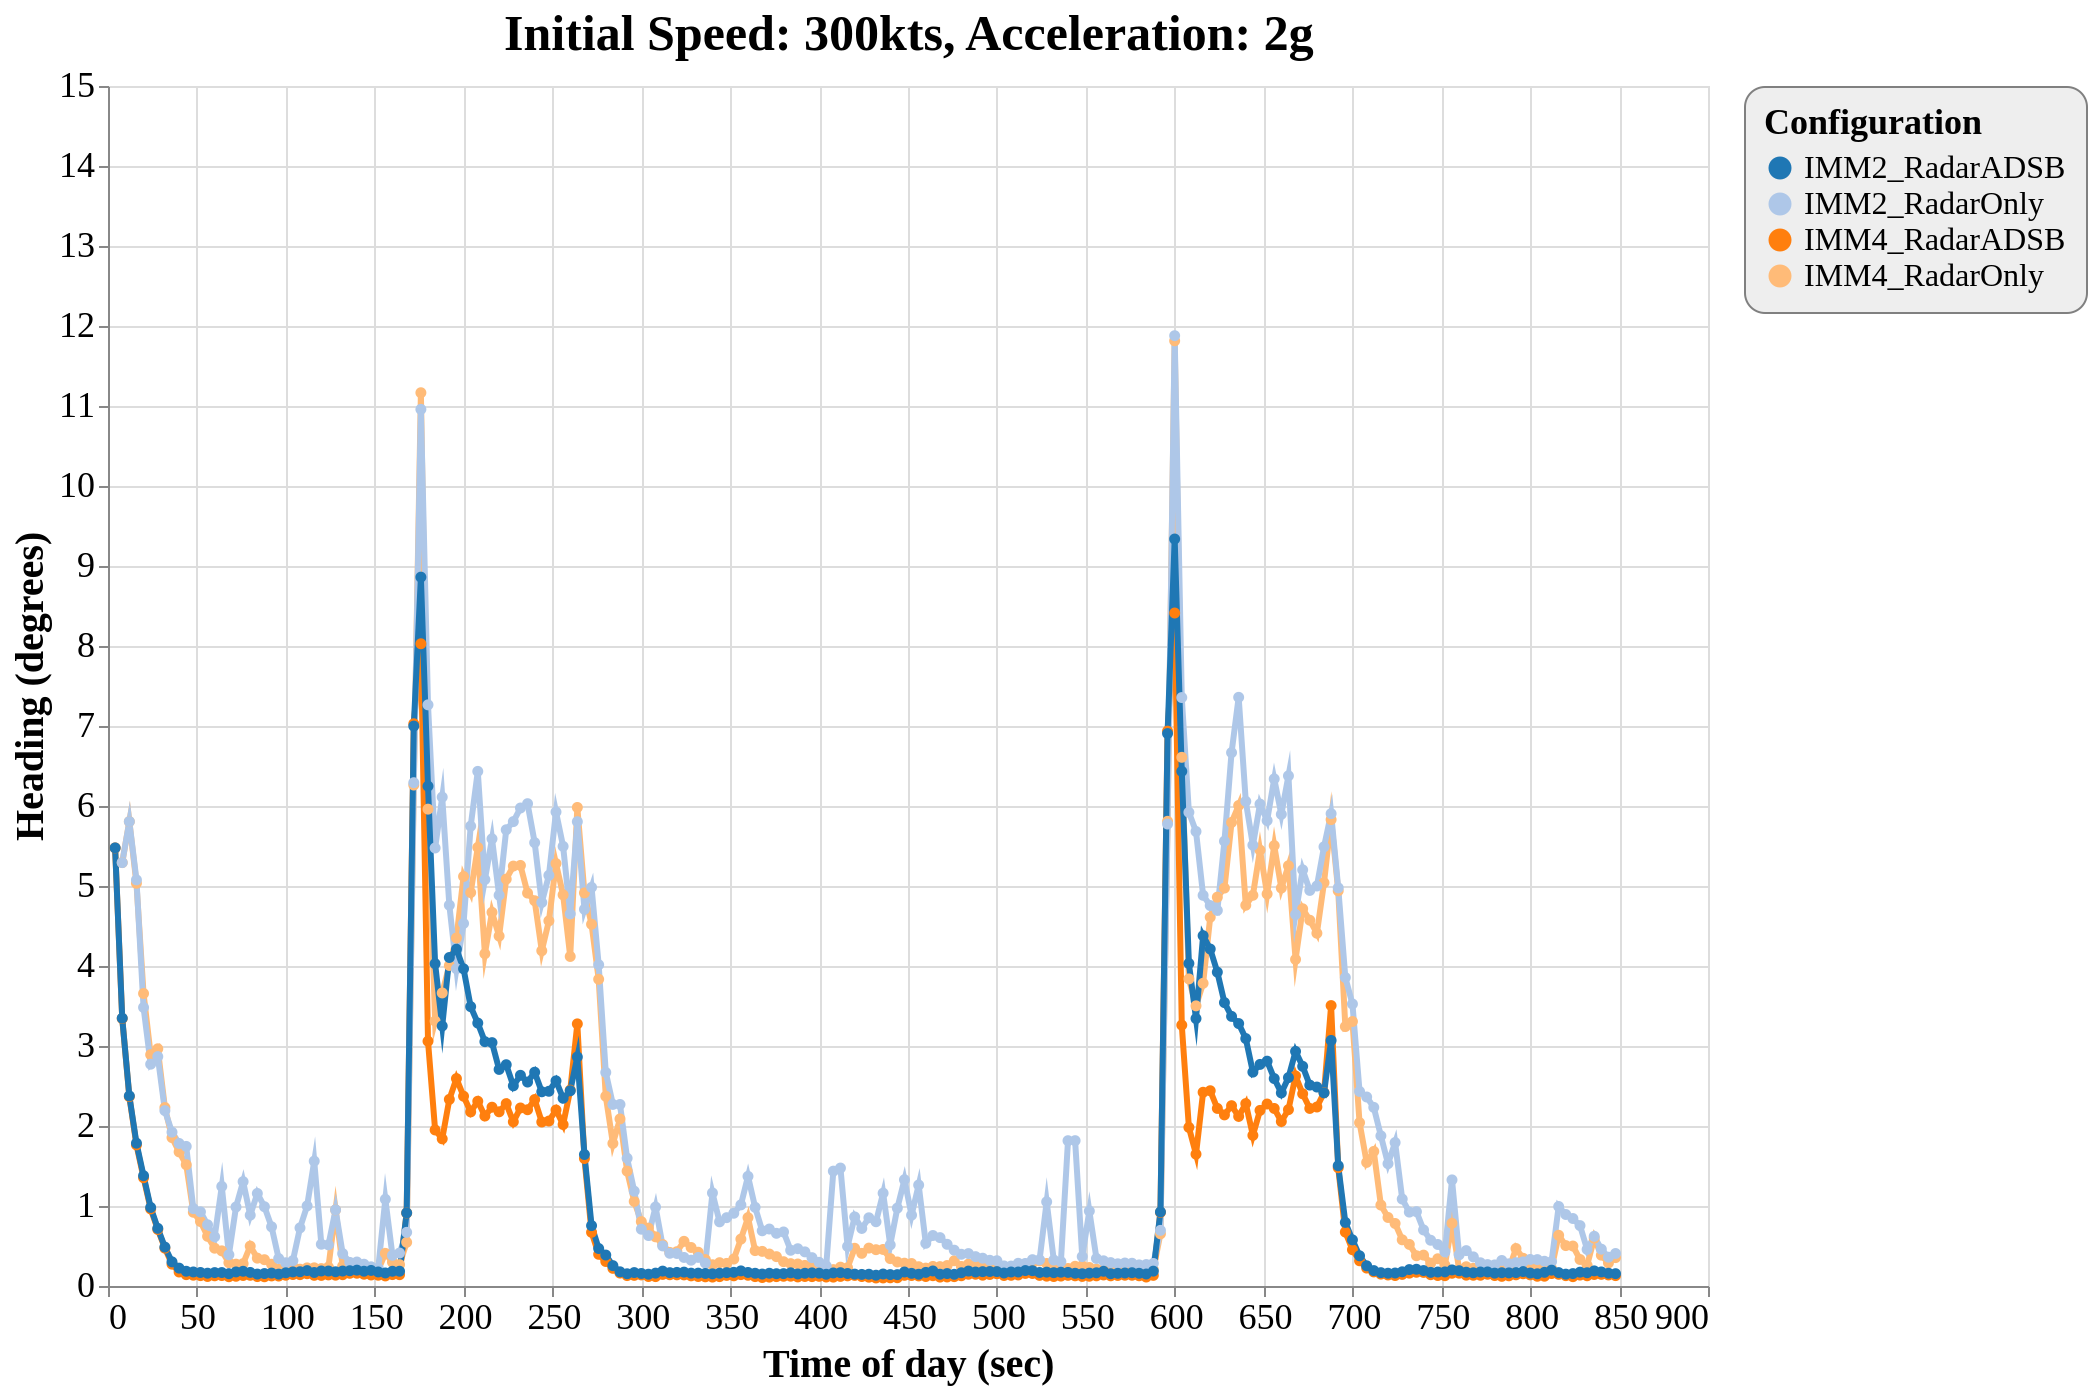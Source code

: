 {
  "config": {
    "view": {
      "continuousWidth": 800,
      "continuousHeight": 600
    },
    "axisX": {
      "labelFontSize": 18,
      "titleFontSize": 20
    },
    "axisY": {
      "labelFontSize": 18,
      "titleFontSize": 20
    },
    "font": "Times New Roman",
    "legend": {
      "cornerRadius": 10,
      "fillColor": "#EEEEEE",
      "labelFontSize": 16,
      "padding": 10,
      "strokeColor": "gray",
      "titleFontSize": 18
    },
    "title": {
      "fontSize": 25
    }
  },
  "data": {
    "name": "data-ed7f64b979e63a36eb030fb5ae79353a"
  },
  "mark": {
    "type": "line",
    "point": true,
    "strokeWidth": 3
  },
  "encoding": {
    "color": {
      "type": "ordinal",
      "field": "config",
      "scale": {
        "scheme": "category20"
      },
      "title": "Configuration"
    },
    "x": {
      "type": "quantitative",
      "field": "time",
      "title": "Time of day (sec)"
    },
    "y": {
      "type": "quantitative",
      "field": "rmse_hdg",
      "scale": {
        "domain": [
          0,
          15
        ],
        "zero": false
      },
      "title": "Heading (degrees)"
    }
  },
  "selection": {
    "selector027": {
      "type": "interval",
      "bind": "scales",
      "encodings": [
        "x",
        "y"
      ]
    }
  },
  "title": "Initial Speed: 300kts, Acceleration: 2g",
  "$schema": "https://vega.github.io/schema/vega-lite/v4.8.1.json",
  "datasets": {
    "data-ed7f64b979e63a36eb030fb5ae79353a": [
      {
        "scenario": "turns_new_08",
        "config": "IMM4_RadarOnly",
        "time": 8,
        "rmse_hdg": 5.292504133205756,
        "rmse_tr": 0.0
      },
      {
        "scenario": "turns_new_08",
        "config": "IMM4_RadarOnly",
        "time": 12,
        "rmse_hdg": 5.805328331544826,
        "rmse_tr": 1.1111111111111112e-05
      },
      {
        "scenario": "turns_new_08",
        "config": "IMM4_RadarOnly",
        "time": 16,
        "rmse_hdg": 5.034043097576428,
        "rmse_tr": 0.0004749698203836
      },
      {
        "scenario": "turns_new_08",
        "config": "IMM4_RadarOnly",
        "time": 20,
        "rmse_hdg": 3.6560200552825344,
        "rmse_tr": 0.0051835164681137
      },
      {
        "scenario": "turns_new_08",
        "config": "IMM4_RadarOnly",
        "time": 24,
        "rmse_hdg": 2.891531050876304,
        "rmse_tr": 0.0120021778326798
      },
      {
        "scenario": "turns_new_08",
        "config": "IMM4_RadarOnly",
        "time": 28,
        "rmse_hdg": 2.965279786213489,
        "rmse_tr": 0.0274145466572229
      },
      {
        "scenario": "turns_new_08",
        "config": "IMM4_RadarOnly",
        "time": 32,
        "rmse_hdg": 2.230807808454343,
        "rmse_tr": 0.0259173133336536
      },
      {
        "scenario": "turns_new_08",
        "config": "IMM4_RadarOnly",
        "time": 36,
        "rmse_hdg": 1.854882898200783,
        "rmse_tr": 0.0215014567299388
      },
      {
        "scenario": "turns_new_08",
        "config": "IMM4_RadarOnly",
        "time": 40,
        "rmse_hdg": 1.676484940101154,
        "rmse_tr": 0.0197023397844635
      },
      {
        "scenario": "turns_new_08",
        "config": "IMM4_RadarOnly",
        "time": 44,
        "rmse_hdg": 1.5161177075761003,
        "rmse_tr": 0.0263967556657521
      },
      {
        "scenario": "turns_new_08",
        "config": "IMM4_RadarOnly",
        "time": 48,
        "rmse_hdg": 0.9218679626391966,
        "rmse_tr": 0.0245965920879772
      },
      {
        "scenario": "turns_new_08",
        "config": "IMM4_RadarOnly",
        "time": 52,
        "rmse_hdg": 0.8062573175289421,
        "rmse_tr": 0.0153050955003835
      },
      {
        "scenario": "turns_new_08",
        "config": "IMM4_RadarOnly",
        "time": 56,
        "rmse_hdg": 0.6205997395239938,
        "rmse_tr": 0.0122698369623466
      },
      {
        "scenario": "turns_new_08",
        "config": "IMM4_RadarOnly",
        "time": 60,
        "rmse_hdg": 0.4725579426634489,
        "rmse_tr": 0.0138449739166346
      },
      {
        "scenario": "turns_new_08",
        "config": "IMM4_RadarOnly",
        "time": 64,
        "rmse_hdg": 0.4394333009869191,
        "rmse_tr": 0.0178169166896296
      },
      {
        "scenario": "turns_new_08",
        "config": "IMM4_RadarOnly",
        "time": 68,
        "rmse_hdg": 0.2910646733421921,
        "rmse_tr": 0.0205895872152628
      },
      {
        "scenario": "turns_new_08",
        "config": "IMM4_RadarOnly",
        "time": 72,
        "rmse_hdg": 0.2732151006589314,
        "rmse_tr": 0.0270557724813283
      },
      {
        "scenario": "turns_new_08",
        "config": "IMM4_RadarOnly",
        "time": 76,
        "rmse_hdg": 0.2796700114694378,
        "rmse_tr": 0.0253080462937621
      },
      {
        "scenario": "turns_new_08",
        "config": "IMM4_RadarOnly",
        "time": 80,
        "rmse_hdg": 0.4985424209177648,
        "rmse_tr": 0.0253303178029806
      },
      {
        "scenario": "turns_new_08",
        "config": "IMM4_RadarOnly",
        "time": 84,
        "rmse_hdg": 0.3481253051275872,
        "rmse_tr": 0.0284894855951048
      },
      {
        "scenario": "turns_new_08",
        "config": "IMM4_RadarOnly",
        "time": 88,
        "rmse_hdg": 0.3288446336850402,
        "rmse_tr": 0.019048707984062
      },
      {
        "scenario": "turns_new_08",
        "config": "IMM4_RadarOnly",
        "time": 92,
        "rmse_hdg": 0.2724081399119075,
        "rmse_tr": 0.0105818094041372
      },
      {
        "scenario": "turns_new_08",
        "config": "IMM4_RadarOnly",
        "time": 96,
        "rmse_hdg": 0.2081286714022097,
        "rmse_tr": 0.0350298932492326
      },
      {
        "scenario": "turns_new_08",
        "config": "IMM4_RadarOnly",
        "time": 100,
        "rmse_hdg": 0.2514955267991859,
        "rmse_tr": 0.0097336187172774
      },
      {
        "scenario": "turns_new_08",
        "config": "IMM4_RadarOnly",
        "time": 104,
        "rmse_hdg": 0.2434437611951982,
        "rmse_tr": 0.0178056575683528
      },
      {
        "scenario": "turns_new_08",
        "config": "IMM4_RadarOnly",
        "time": 108,
        "rmse_hdg": 0.2103033523270608,
        "rmse_tr": 0.0166921288835986
      },
      {
        "scenario": "turns_new_08",
        "config": "IMM4_RadarOnly",
        "time": 112,
        "rmse_hdg": 0.2264835150925902,
        "rmse_tr": 0.0195528870324652
      },
      {
        "scenario": "turns_new_08",
        "config": "IMM4_RadarOnly",
        "time": 116,
        "rmse_hdg": 0.2271698491236836,
        "rmse_tr": 0.0178720918380212
      },
      {
        "scenario": "turns_new_08",
        "config": "IMM4_RadarOnly",
        "time": 120,
        "rmse_hdg": 0.2177807162422162,
        "rmse_tr": 0.0134034296583189
      },
      {
        "scenario": "turns_new_08",
        "config": "IMM4_RadarOnly",
        "time": 124,
        "rmse_hdg": 0.2359336895874625,
        "rmse_tr": 0.0093347592948311
      },
      {
        "scenario": "turns_new_08",
        "config": "IMM4_RadarOnly",
        "time": 128,
        "rmse_hdg": 0.9513669915139864,
        "rmse_tr": 0.0420891950384305
      },
      {
        "scenario": "turns_new_08",
        "config": "IMM4_RadarOnly",
        "time": 132,
        "rmse_hdg": 0.2495727441485716,
        "rmse_tr": 0.0285843848774733
      },
      {
        "scenario": "turns_new_08",
        "config": "IMM4_RadarOnly",
        "time": 136,
        "rmse_hdg": 0.2793953097860358,
        "rmse_tr": 0.0181848384052783
      },
      {
        "scenario": "turns_new_08",
        "config": "IMM4_RadarOnly",
        "time": 140,
        "rmse_hdg": 0.2750042881312329,
        "rmse_tr": 0.0188765053129595
      },
      {
        "scenario": "turns_new_08",
        "config": "IMM4_RadarOnly",
        "time": 144,
        "rmse_hdg": 0.2566262214658887,
        "rmse_tr": 0.0121786374659202
      },
      {
        "scenario": "turns_new_08",
        "config": "IMM4_RadarOnly",
        "time": 148,
        "rmse_hdg": 0.2222803342820659,
        "rmse_tr": 0.0084836645444385
      },
      {
        "scenario": "turns_new_08",
        "config": "IMM4_RadarOnly",
        "time": 152,
        "rmse_hdg": 0.2017826536554602,
        "rmse_tr": 0.0071966694576068
      },
      {
        "scenario": "turns_new_08",
        "config": "IMM4_RadarOnly",
        "time": 156,
        "rmse_hdg": 0.4080182125697552,
        "rmse_tr": 0.0298757943732195
      },
      {
        "scenario": "turns_new_08",
        "config": "IMM4_RadarOnly",
        "time": 160,
        "rmse_hdg": 0.2977788142602188,
        "rmse_tr": 0.022621535953354
      },
      {
        "scenario": "turns_new_08",
        "config": "IMM4_RadarOnly",
        "time": 164,
        "rmse_hdg": 0.266815663503098,
        "rmse_tr": 0.0185255333152755
      },
      {
        "scenario": "turns_new_08",
        "config": "IMM4_RadarOnly",
        "time": 168,
        "rmse_hdg": 0.5462675694727153,
        "rmse_tr": 0.9712810067471704
      },
      {
        "scenario": "turns_new_08",
        "config": "IMM4_RadarOnly",
        "time": 172,
        "rmse_hdg": 6.261834470958225,
        "rmse_tr": 1.9935809116623628
      },
      {
        "scenario": "turns_new_08",
        "config": "IMM4_RadarOnly",
        "time": 176,
        "rmse_hdg": 11.165890977421546,
        "rmse_tr": 1.8623997926232236
      },
      {
        "scenario": "turns_new_08",
        "config": "IMM4_RadarOnly",
        "time": 180,
        "rmse_hdg": 5.9606152172321245,
        "rmse_tr": 1.3937902427698137
      },
      {
        "scenario": "turns_new_08",
        "config": "IMM4_RadarOnly",
        "time": 184,
        "rmse_hdg": 3.3111613196281704,
        "rmse_tr": 0.8730513892770483
      },
      {
        "scenario": "turns_new_08",
        "config": "IMM4_RadarOnly",
        "time": 188,
        "rmse_hdg": 3.663440195368465,
        "rmse_tr": 0.5396650937279802
      },
      {
        "scenario": "turns_new_08",
        "config": "IMM4_RadarOnly",
        "time": 192,
        "rmse_hdg": 4.006649855665156,
        "rmse_tr": 0.3766239523389476
      },
      {
        "scenario": "turns_new_08",
        "config": "IMM4_RadarOnly",
        "time": 196,
        "rmse_hdg": 4.350220237185333,
        "rmse_tr": 0.2907665077288076
      },
      {
        "scenario": "turns_new_08",
        "config": "IMM4_RadarOnly",
        "time": 200,
        "rmse_hdg": 5.119320617813082,
        "rmse_tr": 0.2712548562402124
      },
      {
        "scenario": "turns_new_08",
        "config": "IMM4_RadarOnly",
        "time": 204,
        "rmse_hdg": 4.91797423228859,
        "rmse_tr": 0.2402853483597442
      },
      {
        "scenario": "turns_new_08",
        "config": "IMM4_RadarOnly",
        "time": 208,
        "rmse_hdg": 5.482277716183301,
        "rmse_tr": 0.2592289462232179
      },
      {
        "scenario": "turns_new_08",
        "config": "IMM4_RadarOnly",
        "time": 212,
        "rmse_hdg": 4.153429223475064,
        "rmse_tr": 0.1970941678487722
      },
      {
        "scenario": "turns_new_08",
        "config": "IMM4_RadarOnly",
        "time": 216,
        "rmse_hdg": 4.670740535587756,
        "rmse_tr": 0.1940719832836573
      },
      {
        "scenario": "turns_new_08",
        "config": "IMM4_RadarOnly",
        "time": 220,
        "rmse_hdg": 4.374623761915914,
        "rmse_tr": 0.2141198507943663
      },
      {
        "scenario": "turns_new_08",
        "config": "IMM4_RadarOnly",
        "time": 224,
        "rmse_hdg": 5.085957965355558,
        "rmse_tr": 0.2084936037824225
      },
      {
        "scenario": "turns_new_08",
        "config": "IMM4_RadarOnly",
        "time": 228,
        "rmse_hdg": 5.2490501286766165,
        "rmse_tr": 0.2152739385991718
      },
      {
        "scenario": "turns_new_08",
        "config": "IMM4_RadarOnly",
        "time": 232,
        "rmse_hdg": 5.257200919675914,
        "rmse_tr": 0.2184833134451422
      },
      {
        "scenario": "turns_new_08",
        "config": "IMM4_RadarOnly",
        "time": 236,
        "rmse_hdg": 4.911815099503613,
        "rmse_tr": 0.1929327087097729
      },
      {
        "scenario": "turns_new_08",
        "config": "IMM4_RadarOnly",
        "time": 240,
        "rmse_hdg": 4.815645310292843,
        "rmse_tr": 0.197841085530703
      },
      {
        "scenario": "turns_new_08",
        "config": "IMM4_RadarOnly",
        "time": 244,
        "rmse_hdg": 4.190618079620868,
        "rmse_tr": 0.236684560799294
      },
      {
        "scenario": "turns_new_08",
        "config": "IMM4_RadarOnly",
        "time": 248,
        "rmse_hdg": 4.564034783358568,
        "rmse_tr": 0.2198220969564816
      },
      {
        "scenario": "turns_new_08",
        "config": "IMM4_RadarOnly",
        "time": 252,
        "rmse_hdg": 5.280520373245014,
        "rmse_tr": 0.2347030207942045
      },
      {
        "scenario": "turns_new_08",
        "config": "IMM4_RadarOnly",
        "time": 256,
        "rmse_hdg": 4.889592604815042,
        "rmse_tr": 0.2145613015524789
      },
      {
        "scenario": "turns_new_08",
        "config": "IMM4_RadarOnly",
        "time": 260,
        "rmse_hdg": 4.118931399976436,
        "rmse_tr": 1.6806628009785962
      },
      {
        "scenario": "turns_new_08",
        "config": "IMM4_RadarOnly",
        "time": 264,
        "rmse_hdg": 5.981940770737818,
        "rmse_tr": 1.8457904447410696
      },
      {
        "scenario": "turns_new_08",
        "config": "IMM4_RadarOnly",
        "time": 268,
        "rmse_hdg": 4.913601441960346,
        "rmse_tr": 1.484329757924724
      },
      {
        "scenario": "turns_new_08",
        "config": "IMM4_RadarOnly",
        "time": 272,
        "rmse_hdg": 4.521856846944881,
        "rmse_tr": 1.09354062882238
      },
      {
        "scenario": "turns_new_08",
        "config": "IMM4_RadarOnly",
        "time": 276,
        "rmse_hdg": 3.8342774594913753,
        "rmse_tr": 0.7486950191682009
      },
      {
        "scenario": "turns_new_08",
        "config": "IMM4_RadarOnly",
        "time": 280,
        "rmse_hdg": 2.3718105625929704,
        "rmse_tr": 0.4852828341677985
      },
      {
        "scenario": "turns_new_08",
        "config": "IMM4_RadarOnly",
        "time": 284,
        "rmse_hdg": 1.7820285892367589,
        "rmse_tr": 0.3250320793233888
      },
      {
        "scenario": "turns_new_08",
        "config": "IMM4_RadarOnly",
        "time": 288,
        "rmse_hdg": 2.0882187498367637,
        "rmse_tr": 0.2212244386684051
      },
      {
        "scenario": "turns_new_08",
        "config": "IMM4_RadarOnly",
        "time": 292,
        "rmse_hdg": 1.4360718993142352,
        "rmse_tr": 0.1562709617939302
      },
      {
        "scenario": "turns_new_08",
        "config": "IMM4_RadarOnly",
        "time": 296,
        "rmse_hdg": 1.0570734826993304,
        "rmse_tr": 0.1058925062011718
      },
      {
        "scenario": "turns_new_08",
        "config": "IMM4_RadarOnly",
        "time": 300,
        "rmse_hdg": 0.8043284452185009,
        "rmse_tr": 0.0759943552864173
      },
      {
        "scenario": "turns_new_08",
        "config": "IMM4_RadarOnly",
        "time": 304,
        "rmse_hdg": 0.7234082467911365,
        "rmse_tr": 0.0528333917909459
      },
      {
        "scenario": "turns_new_08",
        "config": "IMM4_RadarOnly",
        "time": 308,
        "rmse_hdg": 0.614617730752175,
        "rmse_tr": 0.03689805165881
      },
      {
        "scenario": "turns_new_08",
        "config": "IMM4_RadarOnly",
        "time": 312,
        "rmse_hdg": 0.5173336895481137,
        "rmse_tr": 0.0314760148715672
      },
      {
        "scenario": "turns_new_08",
        "config": "IMM4_RadarOnly",
        "time": 316,
        "rmse_hdg": 0.4201288664955175,
        "rmse_tr": 0.0206428203755652
      },
      {
        "scenario": "turns_new_08",
        "config": "IMM4_RadarOnly",
        "time": 320,
        "rmse_hdg": 0.4289049241525043,
        "rmse_tr": 0.0143580231991969
      },
      {
        "scenario": "turns_new_08",
        "config": "IMM4_RadarOnly",
        "time": 324,
        "rmse_hdg": 0.5585344342882651,
        "rmse_tr": 0.0145323837883338
      },
      {
        "scenario": "turns_new_08",
        "config": "IMM4_RadarOnly",
        "time": 328,
        "rmse_hdg": 0.4813503019709719,
        "rmse_tr": 0.0088412199277769
      },
      {
        "scenario": "turns_new_08",
        "config": "IMM4_RadarOnly",
        "time": 332,
        "rmse_hdg": 0.4224062345977227,
        "rmse_tr": 0.0098060700083677
      },
      {
        "scenario": "turns_new_08",
        "config": "IMM4_RadarOnly",
        "time": 336,
        "rmse_hdg": 0.3307173774385584,
        "rmse_tr": 0.0085482228457813
      },
      {
        "scenario": "turns_new_08",
        "config": "IMM4_RadarOnly",
        "time": 340,
        "rmse_hdg": 0.2661134707419851,
        "rmse_tr": 0.0142916813276959
      },
      {
        "scenario": "turns_new_08",
        "config": "IMM4_RadarOnly",
        "time": 344,
        "rmse_hdg": 0.2915344022449319,
        "rmse_tr": 0.0132300228372253
      },
      {
        "scenario": "turns_new_08",
        "config": "IMM4_RadarOnly",
        "time": 348,
        "rmse_hdg": 0.2825473745550029,
        "rmse_tr": 0.0153161094128753
      },
      {
        "scenario": "turns_new_08",
        "config": "IMM4_RadarOnly",
        "time": 352,
        "rmse_hdg": 0.3367585918820004,
        "rmse_tr": 0.0108761206319165
      },
      {
        "scenario": "turns_new_08",
        "config": "IMM4_RadarOnly",
        "time": 356,
        "rmse_hdg": 0.5862137081542076,
        "rmse_tr": 0.0132659148242415
      },
      {
        "scenario": "turns_new_08",
        "config": "IMM4_RadarOnly",
        "time": 360,
        "rmse_hdg": 0.8545290092127952,
        "rmse_tr": 0.0339833047245261
      },
      {
        "scenario": "turns_new_08",
        "config": "IMM4_RadarOnly",
        "time": 364,
        "rmse_hdg": 0.4424009313629379,
        "rmse_tr": 0.0336820939272996
      },
      {
        "scenario": "turns_new_08",
        "config": "IMM4_RadarOnly",
        "time": 368,
        "rmse_hdg": 0.4327859790978723,
        "rmse_tr": 0.0172586398116464
      },
      {
        "scenario": "turns_new_08",
        "config": "IMM4_RadarOnly",
        "time": 372,
        "rmse_hdg": 0.3996626728890754,
        "rmse_tr": 0.0164109949821002
      },
      {
        "scenario": "turns_new_08",
        "config": "IMM4_RadarOnly",
        "time": 376,
        "rmse_hdg": 0.3669229873317796,
        "rmse_tr": 0.0097229484466249
      },
      {
        "scenario": "turns_new_08",
        "config": "IMM4_RadarOnly",
        "time": 380,
        "rmse_hdg": 0.3038119881405763,
        "rmse_tr": 0.0126032186638832
      },
      {
        "scenario": "turns_new_08",
        "config": "IMM4_RadarOnly",
        "time": 384,
        "rmse_hdg": 0.2795137347751028,
        "rmse_tr": 0.0173139713411915
      },
      {
        "scenario": "turns_new_08",
        "config": "IMM4_RadarOnly",
        "time": 388,
        "rmse_hdg": 0.2752762249087302,
        "rmse_tr": 0.011637894998667
      },
      {
        "scenario": "turns_new_08",
        "config": "IMM4_RadarOnly",
        "time": 392,
        "rmse_hdg": 0.2577700101859417,
        "rmse_tr": 0.0077506302264759
      },
      {
        "scenario": "turns_new_08",
        "config": "IMM4_RadarOnly",
        "time": 396,
        "rmse_hdg": 0.2477818955626027,
        "rmse_tr": 0.0071653608907168
      },
      {
        "scenario": "turns_new_08",
        "config": "IMM4_RadarOnly",
        "time": 400,
        "rmse_hdg": 0.2169526871658182,
        "rmse_tr": 0.0095918649841349
      },
      {
        "scenario": "turns_new_08",
        "config": "IMM4_RadarOnly",
        "time": 404,
        "rmse_hdg": 0.1923197474153457,
        "rmse_tr": 0.0115610319183191
      },
      {
        "scenario": "turns_new_08",
        "config": "IMM4_RadarOnly",
        "time": 408,
        "rmse_hdg": 0.2050899918618776,
        "rmse_tr": 0.01380412636721
      },
      {
        "scenario": "turns_new_08",
        "config": "IMM4_RadarOnly",
        "time": 412,
        "rmse_hdg": 0.2356014340242555,
        "rmse_tr": 0.0162255805531177
      },
      {
        "scenario": "turns_new_08",
        "config": "IMM4_RadarOnly",
        "time": 416,
        "rmse_hdg": 0.2287879791290171,
        "rmse_tr": 0.0105979629260447
      },
      {
        "scenario": "turns_new_08",
        "config": "IMM4_RadarOnly",
        "time": 420,
        "rmse_hdg": 0.4716065222878134,
        "rmse_tr": 0.0154548467522519
      },
      {
        "scenario": "turns_new_08",
        "config": "IMM4_RadarOnly",
        "time": 424,
        "rmse_hdg": 0.4081186102103152,
        "rmse_tr": 0.0144154250717764
      },
      {
        "scenario": "turns_new_08",
        "config": "IMM4_RadarOnly",
        "time": 428,
        "rmse_hdg": 0.4738200655791786,
        "rmse_tr": 0.012265450367894
      },
      {
        "scenario": "turns_new_08",
        "config": "IMM4_RadarOnly",
        "time": 432,
        "rmse_hdg": 0.453952254728019,
        "rmse_tr": 0.010827473760494
      },
      {
        "scenario": "turns_new_08",
        "config": "IMM4_RadarOnly",
        "time": 436,
        "rmse_hdg": 0.4567096680936711,
        "rmse_tr": 0.0141846406724933
      },
      {
        "scenario": "turns_new_08",
        "config": "IMM4_RadarOnly",
        "time": 440,
        "rmse_hdg": 0.3424667444794901,
        "rmse_tr": 0.0118484786483747
      },
      {
        "scenario": "turns_new_08",
        "config": "IMM4_RadarOnly",
        "time": 444,
        "rmse_hdg": 0.300343370745683,
        "rmse_tr": 0.01375968877147
      },
      {
        "scenario": "turns_new_08",
        "config": "IMM4_RadarOnly",
        "time": 448,
        "rmse_hdg": 0.2854447471993537,
        "rmse_tr": 0.0166305831616421
      },
      {
        "scenario": "turns_new_08",
        "config": "IMM4_RadarOnly",
        "time": 452,
        "rmse_hdg": 0.2811173358612722,
        "rmse_tr": 0.0188467203928221
      },
      {
        "scenario": "turns_new_08",
        "config": "IMM4_RadarOnly",
        "time": 456,
        "rmse_hdg": 0.2411550377089146,
        "rmse_tr": 0.0147377187509567
      },
      {
        "scenario": "turns_new_08",
        "config": "IMM4_RadarOnly",
        "time": 460,
        "rmse_hdg": 0.2238818369655691,
        "rmse_tr": 0.0131477273717831
      },
      {
        "scenario": "turns_new_08",
        "config": "IMM4_RadarOnly",
        "time": 464,
        "rmse_hdg": 0.2448301518985922,
        "rmse_tr": 0.0147516045251211
      },
      {
        "scenario": "turns_new_08",
        "config": "IMM4_RadarOnly",
        "time": 468,
        "rmse_hdg": 0.24236217336235,
        "rmse_tr": 0.0151012384871623
      },
      {
        "scenario": "turns_new_08",
        "config": "IMM4_RadarOnly",
        "time": 472,
        "rmse_hdg": 0.2560566343604481,
        "rmse_tr": 0.0160769011317479
      },
      {
        "scenario": "turns_new_08",
        "config": "IMM4_RadarOnly",
        "time": 476,
        "rmse_hdg": 0.3156745368621607,
        "rmse_tr": 0.013657156874119
      },
      {
        "scenario": "turns_new_08",
        "config": "IMM4_RadarOnly",
        "time": 480,
        "rmse_hdg": 0.2443023141307823,
        "rmse_tr": 0.0124730053342795
      },
      {
        "scenario": "turns_new_08",
        "config": "IMM4_RadarOnly",
        "time": 484,
        "rmse_hdg": 0.2733704537046353,
        "rmse_tr": 0.0125630509007121
      },
      {
        "scenario": "turns_new_08",
        "config": "IMM4_RadarOnly",
        "time": 488,
        "rmse_hdg": 0.2688421585144149,
        "rmse_tr": 0.0088059814747995
      },
      {
        "scenario": "turns_new_08",
        "config": "IMM4_RadarOnly",
        "time": 492,
        "rmse_hdg": 0.2338821229970918,
        "rmse_tr": 0.0099212791343161
      },
      {
        "scenario": "turns_new_08",
        "config": "IMM4_RadarOnly",
        "time": 496,
        "rmse_hdg": 0.2363392688488317,
        "rmse_tr": 0.0075594983712545
      },
      {
        "scenario": "turns_new_08",
        "config": "IMM4_RadarOnly",
        "time": 500,
        "rmse_hdg": 0.2466424104497821,
        "rmse_tr": 0.0092205595247098
      },
      {
        "scenario": "turns_new_08",
        "config": "IMM4_RadarOnly",
        "time": 504,
        "rmse_hdg": 0.2136057568391803,
        "rmse_tr": 0.0101008742834629
      },
      {
        "scenario": "turns_new_08",
        "config": "IMM4_RadarOnly",
        "time": 508,
        "rmse_hdg": 0.2187851666647972,
        "rmse_tr": 0.0117094413593968
      },
      {
        "scenario": "turns_new_08",
        "config": "IMM4_RadarOnly",
        "time": 512,
        "rmse_hdg": 0.2129008823708484,
        "rmse_tr": 0.0120732585257076
      },
      {
        "scenario": "turns_new_08",
        "config": "IMM4_RadarOnly",
        "time": 516,
        "rmse_hdg": 0.1979153652531264,
        "rmse_tr": 0.0084496968613779
      },
      {
        "scenario": "turns_new_08",
        "config": "IMM4_RadarOnly",
        "time": 520,
        "rmse_hdg": 0.2876733081177146,
        "rmse_tr": 0.0083772290228747
      },
      {
        "scenario": "turns_new_08",
        "config": "IMM4_RadarOnly",
        "time": 524,
        "rmse_hdg": 0.3137299726301203,
        "rmse_tr": 0.0086100716218469
      },
      {
        "scenario": "turns_new_08",
        "config": "IMM4_RadarOnly",
        "time": 528,
        "rmse_hdg": 0.2815574120338247,
        "rmse_tr": 0.0277540377273198
      },
      {
        "scenario": "turns_new_08",
        "config": "IMM4_RadarOnly",
        "time": 532,
        "rmse_hdg": 0.2608202148339381,
        "rmse_tr": 0.0258899556937674
      },
      {
        "scenario": "turns_new_08",
        "config": "IMM4_RadarOnly",
        "time": 536,
        "rmse_hdg": 0.2136763908343641,
        "rmse_tr": 0.0211012170265129
      },
      {
        "scenario": "turns_new_08",
        "config": "IMM4_RadarOnly",
        "time": 540,
        "rmse_hdg": 0.219146070008113,
        "rmse_tr": 0.0239163124247865
      },
      {
        "scenario": "turns_new_08",
        "config": "IMM4_RadarOnly",
        "time": 544,
        "rmse_hdg": 0.246412352813425,
        "rmse_tr": 0.0273126989477335
      },
      {
        "scenario": "turns_new_08",
        "config": "IMM4_RadarOnly",
        "time": 548,
        "rmse_hdg": 0.2536878438630684,
        "rmse_tr": 0.0163409117931065
      },
      {
        "scenario": "turns_new_08",
        "config": "IMM4_RadarOnly",
        "time": 552,
        "rmse_hdg": 0.231478169288473,
        "rmse_tr": 0.0129735789202517
      },
      {
        "scenario": "turns_new_08",
        "config": "IMM4_RadarOnly",
        "time": 556,
        "rmse_hdg": 0.2109064072166668,
        "rmse_tr": 0.0112464896484087
      },
      {
        "scenario": "turns_new_08",
        "config": "IMM4_RadarOnly",
        "time": 560,
        "rmse_hdg": 0.2040029105184541,
        "rmse_tr": 0.0088890074319352
      },
      {
        "scenario": "turns_new_08",
        "config": "IMM4_RadarOnly",
        "time": 564,
        "rmse_hdg": 0.2148405955155626,
        "rmse_tr": 0.0155852434955253
      },
      {
        "scenario": "turns_new_08",
        "config": "IMM4_RadarOnly",
        "time": 568,
        "rmse_hdg": 0.2138210570651179,
        "rmse_tr": 0.0120037918391864
      },
      {
        "scenario": "turns_new_08",
        "config": "IMM4_RadarOnly",
        "time": 572,
        "rmse_hdg": 0.196606342863228,
        "rmse_tr": 0.0084641639913267
      },
      {
        "scenario": "turns_new_08",
        "config": "IMM4_RadarOnly",
        "time": 576,
        "rmse_hdg": 0.1942810663532692,
        "rmse_tr": 0.0089769271601666
      },
      {
        "scenario": "turns_new_08",
        "config": "IMM4_RadarOnly",
        "time": 580,
        "rmse_hdg": 0.1855222018922727,
        "rmse_tr": 0.0091894074936327
      },
      {
        "scenario": "turns_new_08",
        "config": "IMM4_RadarOnly",
        "time": 584,
        "rmse_hdg": 0.1942889968210093,
        "rmse_tr": 0.0079082574385439
      },
      {
        "scenario": "turns_new_08",
        "config": "IMM4_RadarOnly",
        "time": 588,
        "rmse_hdg": 0.2053603694872304,
        "rmse_tr": 0.0104364420198599
      },
      {
        "scenario": "turns_new_08",
        "config": "IMM4_RadarOnly",
        "time": 592,
        "rmse_hdg": 0.6521001117806356,
        "rmse_tr": 0.9913087797768892
      },
      {
        "scenario": "turns_new_08",
        "config": "IMM4_RadarOnly",
        "time": 596,
        "rmse_hdg": 5.808815596471407,
        "rmse_tr": 1.9921992055323707
      },
      {
        "scenario": "turns_new_08",
        "config": "IMM4_RadarOnly",
        "time": 600,
        "rmse_hdg": 11.814591744463002,
        "rmse_tr": 1.892912113229956
      },
      {
        "scenario": "turns_new_08",
        "config": "IMM4_RadarOnly",
        "time": 604,
        "rmse_hdg": 6.6085673379524605,
        "rmse_tr": 1.4388760727641243
      },
      {
        "scenario": "turns_new_08",
        "config": "IMM4_RadarOnly",
        "time": 608,
        "rmse_hdg": 3.838312388550579,
        "rmse_tr": 0.9579930025094876
      },
      {
        "scenario": "turns_new_08",
        "config": "IMM4_RadarOnly",
        "time": 612,
        "rmse_hdg": 3.501709037096803,
        "rmse_tr": 0.5859036949924665
      },
      {
        "scenario": "turns_new_08",
        "config": "IMM4_RadarOnly",
        "time": 616,
        "rmse_hdg": 3.783932469615267,
        "rmse_tr": 0.3724615844795856
      },
      {
        "scenario": "turns_new_08",
        "config": "IMM4_RadarOnly",
        "time": 620,
        "rmse_hdg": 4.609552276360898,
        "rmse_tr": 0.2624919113864408
      },
      {
        "scenario": "turns_new_08",
        "config": "IMM4_RadarOnly",
        "time": 624,
        "rmse_hdg": 4.860539414420782,
        "rmse_tr": 0.215071157831622
      },
      {
        "scenario": "turns_new_08",
        "config": "IMM4_RadarOnly",
        "time": 628,
        "rmse_hdg": 4.974158799355613,
        "rmse_tr": 0.2054131230488686
      },
      {
        "scenario": "turns_new_08",
        "config": "IMM4_RadarOnly",
        "time": 632,
        "rmse_hdg": 5.794496953144425,
        "rmse_tr": 0.2235654768292871
      },
      {
        "scenario": "turns_new_08",
        "config": "IMM4_RadarOnly",
        "time": 636,
        "rmse_hdg": 6.006207743059907,
        "rmse_tr": 0.2482543932819392
      },
      {
        "scenario": "turns_new_08",
        "config": "IMM4_RadarOnly",
        "time": 640,
        "rmse_hdg": 4.759600363040332,
        "rmse_tr": 0.2129692296183362
      },
      {
        "scenario": "turns_new_08",
        "config": "IMM4_RadarOnly",
        "time": 644,
        "rmse_hdg": 4.8838153343114,
        "rmse_tr": 0.2063828652504018
      },
      {
        "scenario": "turns_new_08",
        "config": "IMM4_RadarOnly",
        "time": 648,
        "rmse_hdg": 5.448218264451715,
        "rmse_tr": 0.2137249363575823
      },
      {
        "scenario": "turns_new_08",
        "config": "IMM4_RadarOnly",
        "time": 652,
        "rmse_hdg": 4.900490014915418,
        "rmse_tr": 0.1919219206319268
      },
      {
        "scenario": "turns_new_08",
        "config": "IMM4_RadarOnly",
        "time": 656,
        "rmse_hdg": 5.504811973412114,
        "rmse_tr": 0.226007061278122
      },
      {
        "scenario": "turns_new_08",
        "config": "IMM4_RadarOnly",
        "time": 660,
        "rmse_hdg": 4.974207297224626,
        "rmse_tr": 0.252067029691761
      },
      {
        "scenario": "turns_new_08",
        "config": "IMM4_RadarOnly",
        "time": 664,
        "rmse_hdg": 5.253065264039736,
        "rmse_tr": 0.2110300164101945
      },
      {
        "scenario": "turns_new_08",
        "config": "IMM4_RadarOnly",
        "time": 668,
        "rmse_hdg": 4.082153997218692,
        "rmse_tr": 0.1773567468156361
      },
      {
        "scenario": "turns_new_08",
        "config": "IMM4_RadarOnly",
        "time": 672,
        "rmse_hdg": 4.715108862554409,
        "rmse_tr": 0.2034267461359942
      },
      {
        "scenario": "turns_new_08",
        "config": "IMM4_RadarOnly",
        "time": 676,
        "rmse_hdg": 4.57219436346702,
        "rmse_tr": 0.207428746678115
      },
      {
        "scenario": "turns_new_08",
        "config": "IMM4_RadarOnly",
        "time": 680,
        "rmse_hdg": 4.409718564369176,
        "rmse_tr": 0.2191633952138287
      },
      {
        "scenario": "turns_new_08",
        "config": "IMM4_RadarOnly",
        "time": 684,
        "rmse_hdg": 5.040733316108578,
        "rmse_tr": 1.771809235405061
      },
      {
        "scenario": "turns_new_08",
        "config": "IMM4_RadarOnly",
        "time": 688,
        "rmse_hdg": 5.829722403575688,
        "rmse_tr": 1.7950197787364477
      },
      {
        "scenario": "turns_new_08",
        "config": "IMM4_RadarOnly",
        "time": 692,
        "rmse_hdg": 4.939701624263568,
        "rmse_tr": 1.4132110692157227
      },
      {
        "scenario": "turns_new_08",
        "config": "IMM4_RadarOnly",
        "time": 696,
        "rmse_hdg": 3.242715959826964,
        "rmse_tr": 0.9734093299785658
      },
      {
        "scenario": "turns_new_08",
        "config": "IMM4_RadarOnly",
        "time": 700,
        "rmse_hdg": 3.3062159326189584,
        "rmse_tr": 0.6455234768294109
      },
      {
        "scenario": "turns_new_08",
        "config": "IMM4_RadarOnly",
        "time": 704,
        "rmse_hdg": 2.0413694293994946,
        "rmse_tr": 0.413608273742834
      },
      {
        "scenario": "turns_new_08",
        "config": "IMM4_RadarOnly",
        "time": 708,
        "rmse_hdg": 1.5451222370002733,
        "rmse_tr": 0.2733224958309739
      },
      {
        "scenario": "turns_new_08",
        "config": "IMM4_RadarOnly",
        "time": 712,
        "rmse_hdg": 1.6822588855414595,
        "rmse_tr": 0.2064335968682578
      },
      {
        "scenario": "turns_new_08",
        "config": "IMM4_RadarOnly",
        "time": 716,
        "rmse_hdg": 1.0116780729878878,
        "rmse_tr": 0.138648660053314
      },
      {
        "scenario": "turns_new_08",
        "config": "IMM4_RadarOnly",
        "time": 720,
        "rmse_hdg": 0.8567210217398136,
        "rmse_tr": 0.0934403163911206
      },
      {
        "scenario": "turns_new_08",
        "config": "IMM4_RadarOnly",
        "time": 724,
        "rmse_hdg": 0.781605454570382,
        "rmse_tr": 0.0824764647890202
      },
      {
        "scenario": "turns_new_08",
        "config": "IMM4_RadarOnly",
        "time": 728,
        "rmse_hdg": 0.5772740927421397,
        "rmse_tr": 0.0547326281868073
      },
      {
        "scenario": "turns_new_08",
        "config": "IMM4_RadarOnly",
        "time": 732,
        "rmse_hdg": 0.519840002614827,
        "rmse_tr": 0.0392963125113686
      },
      {
        "scenario": "turns_new_08",
        "config": "IMM4_RadarOnly",
        "time": 736,
        "rmse_hdg": 0.3781466848383544,
        "rmse_tr": 0.0278462622632535
      },
      {
        "scenario": "turns_new_08",
        "config": "IMM4_RadarOnly",
        "time": 740,
        "rmse_hdg": 0.3861762233381258,
        "rmse_tr": 0.0239758349255528
      },
      {
        "scenario": "turns_new_08",
        "config": "IMM4_RadarOnly",
        "time": 744,
        "rmse_hdg": 0.2851654392297427,
        "rmse_tr": 0.0197194120116202
      },
      {
        "scenario": "turns_new_08",
        "config": "IMM4_RadarOnly",
        "time": 748,
        "rmse_hdg": 0.3403515829256563,
        "rmse_tr": 0.01582373154474
      },
      {
        "scenario": "turns_new_08",
        "config": "IMM4_RadarOnly",
        "time": 752,
        "rmse_hdg": 0.2620599904535055,
        "rmse_tr": 0.0121158624458606
      },
      {
        "scenario": "turns_new_08",
        "config": "IMM4_RadarOnly",
        "time": 756,
        "rmse_hdg": 0.7837380800696496,
        "rmse_tr": 0.0417900333902271
      },
      {
        "scenario": "turns_new_08",
        "config": "IMM4_RadarOnly",
        "time": 760,
        "rmse_hdg": 0.2074154137140099,
        "rmse_tr": 0.0157150742184791
      },
      {
        "scenario": "turns_new_08",
        "config": "IMM4_RadarOnly",
        "time": 764,
        "rmse_hdg": 0.2408164487394313,
        "rmse_tr": 0.0191667864411157
      },
      {
        "scenario": "turns_new_08",
        "config": "IMM4_RadarOnly",
        "time": 768,
        "rmse_hdg": 0.2215040913843358,
        "rmse_tr": 0.0158197759939892
      },
      {
        "scenario": "turns_new_08",
        "config": "IMM4_RadarOnly",
        "time": 772,
        "rmse_hdg": 0.2318020144714953,
        "rmse_tr": 0.0123676576812967
      },
      {
        "scenario": "turns_new_08",
        "config": "IMM4_RadarOnly",
        "time": 776,
        "rmse_hdg": 0.2045406689289485,
        "rmse_tr": 0.0105900974468805
      },
      {
        "scenario": "turns_new_08",
        "config": "IMM4_RadarOnly",
        "time": 780,
        "rmse_hdg": 0.2096436272593331,
        "rmse_tr": 0.0114097555855733
      },
      {
        "scenario": "turns_new_08",
        "config": "IMM4_RadarOnly",
        "time": 784,
        "rmse_hdg": 0.2431677518824308,
        "rmse_tr": 0.0094270002298362
      },
      {
        "scenario": "turns_new_08",
        "config": "IMM4_RadarOnly",
        "time": 788,
        "rmse_hdg": 0.210100127301397,
        "rmse_tr": 0.0191102170794943
      },
      {
        "scenario": "turns_new_08",
        "config": "IMM4_RadarOnly",
        "time": 792,
        "rmse_hdg": 0.468711887339475,
        "rmse_tr": 0.0329877275159515
      },
      {
        "scenario": "turns_new_08",
        "config": "IMM4_RadarOnly",
        "time": 796,
        "rmse_hdg": 0.3464233922047798,
        "rmse_tr": 0.0187298135780008
      },
      {
        "scenario": "turns_new_08",
        "config": "IMM4_RadarOnly",
        "time": 800,
        "rmse_hdg": 0.2685848378558452,
        "rmse_tr": 0.01193714631664
      },
      {
        "scenario": "turns_new_08",
        "config": "IMM4_RadarOnly",
        "time": 804,
        "rmse_hdg": 0.2622601262711806,
        "rmse_tr": 0.01032816673168
      },
      {
        "scenario": "turns_new_08",
        "config": "IMM4_RadarOnly",
        "time": 808,
        "rmse_hdg": 0.2629174775476141,
        "rmse_tr": 0.0093751501321312
      },
      {
        "scenario": "turns_new_08",
        "config": "IMM4_RadarOnly",
        "time": 812,
        "rmse_hdg": 0.2197546950220908,
        "rmse_tr": 0.0106999558465495
      },
      {
        "scenario": "turns_new_08",
        "config": "IMM4_RadarOnly",
        "time": 816,
        "rmse_hdg": 0.6337987922763091,
        "rmse_tr": 0.0148902194867515
      },
      {
        "scenario": "turns_new_08",
        "config": "IMM4_RadarOnly",
        "time": 820,
        "rmse_hdg": 0.5050280520261562,
        "rmse_tr": 0.0107463210759155
      },
      {
        "scenario": "turns_new_08",
        "config": "IMM4_RadarOnly",
        "time": 824,
        "rmse_hdg": 0.4996114995528392,
        "rmse_tr": 0.0093504322105596
      },
      {
        "scenario": "turns_new_08",
        "config": "IMM4_RadarOnly",
        "time": 828,
        "rmse_hdg": 0.3312814036752631,
        "rmse_tr": 0.0081937984679471
      },
      {
        "scenario": "turns_new_08",
        "config": "IMM4_RadarOnly",
        "time": 832,
        "rmse_hdg": 0.2587745847533828,
        "rmse_tr": 0.0069746024521172
      },
      {
        "scenario": "turns_new_08",
        "config": "IMM4_RadarOnly",
        "time": 836,
        "rmse_hdg": 0.596539325331253,
        "rmse_tr": 0.0194288702708109
      },
      {
        "scenario": "turns_new_08",
        "config": "IMM4_RadarOnly",
        "time": 840,
        "rmse_hdg": 0.3853428027487369,
        "rmse_tr": 0.0126307581094789
      },
      {
        "scenario": "turns_new_08",
        "config": "IMM4_RadarOnly",
        "time": 844,
        "rmse_hdg": 0.2883318194290013,
        "rmse_tr": 0.0087384154605915
      },
      {
        "scenario": "turns_new_08",
        "config": "IMM4_RadarOnly",
        "time": 848,
        "rmse_hdg": 0.3547895885928916,
        "rmse_tr": 0.0099563438374081
      },
      {
        "scenario": "turns_new_08",
        "config": "IMM4_RadarADSB",
        "time": 4,
        "rmse_hdg": 5.475852481216016,
        "rmse_tr": 0.0
      },
      {
        "scenario": "turns_new_08",
        "config": "IMM4_RadarADSB",
        "time": 8,
        "rmse_hdg": 3.343465161084772,
        "rmse_tr": 0.0002116324020929
      },
      {
        "scenario": "turns_new_08",
        "config": "IMM4_RadarADSB",
        "time": 12,
        "rmse_hdg": 2.367340346773213,
        "rmse_tr": 0.0016756424970075
      },
      {
        "scenario": "turns_new_08",
        "config": "IMM4_RadarADSB",
        "time": 16,
        "rmse_hdg": 1.7636534110283613,
        "rmse_tr": 0.0067360816680206
      },
      {
        "scenario": "turns_new_08",
        "config": "IMM4_RadarADSB",
        "time": 20,
        "rmse_hdg": 1.3534268433068282,
        "rmse_tr": 0.0095976806576441
      },
      {
        "scenario": "turns_new_08",
        "config": "IMM4_RadarADSB",
        "time": 24,
        "rmse_hdg": 0.9634333321454884,
        "rmse_tr": 0.0092778679020328
      },
      {
        "scenario": "turns_new_08",
        "config": "IMM4_RadarADSB",
        "time": 28,
        "rmse_hdg": 0.7068836144970718,
        "rmse_tr": 0.0058528354273533
      },
      {
        "scenario": "turns_new_08",
        "config": "IMM4_RadarADSB",
        "time": 32,
        "rmse_hdg": 0.4728528748668465,
        "rmse_tr": 0.0051515200407412
      },
      {
        "scenario": "turns_new_08",
        "config": "IMM4_RadarADSB",
        "time": 36,
        "rmse_hdg": 0.2729987102898765,
        "rmse_tr": 0.0056464313061593
      },
      {
        "scenario": "turns_new_08",
        "config": "IMM4_RadarADSB",
        "time": 40,
        "rmse_hdg": 0.1748278064403997,
        "rmse_tr": 0.0072958696730214
      },
      {
        "scenario": "turns_new_08",
        "config": "IMM4_RadarADSB",
        "time": 44,
        "rmse_hdg": 0.1416716146409872,
        "rmse_tr": 0.0050797434092135
      },
      {
        "scenario": "turns_new_08",
        "config": "IMM4_RadarADSB",
        "time": 48,
        "rmse_hdg": 0.1348233258473714,
        "rmse_tr": 0.0050529187186852
      },
      {
        "scenario": "turns_new_08",
        "config": "IMM4_RadarADSB",
        "time": 52,
        "rmse_hdg": 0.1294567978130154,
        "rmse_tr": 0.0047140912432832
      },
      {
        "scenario": "turns_new_08",
        "config": "IMM4_RadarADSB",
        "time": 56,
        "rmse_hdg": 0.1189146047792853,
        "rmse_tr": 0.0050196075172596
      },
      {
        "scenario": "turns_new_08",
        "config": "IMM4_RadarADSB",
        "time": 60,
        "rmse_hdg": 0.127390191418198,
        "rmse_tr": 0.0051346285102126
      },
      {
        "scenario": "turns_new_08",
        "config": "IMM4_RadarADSB",
        "time": 64,
        "rmse_hdg": 0.1304487158613667,
        "rmse_tr": 0.0049609043821824
      },
      {
        "scenario": "turns_new_08",
        "config": "IMM4_RadarADSB",
        "time": 68,
        "rmse_hdg": 0.1159900038003059,
        "rmse_tr": 0.0053008217906699
      },
      {
        "scenario": "turns_new_08",
        "config": "IMM4_RadarADSB",
        "time": 72,
        "rmse_hdg": 0.1214463914910276,
        "rmse_tr": 0.0053373501385563
      },
      {
        "scenario": "turns_new_08",
        "config": "IMM4_RadarADSB",
        "time": 76,
        "rmse_hdg": 0.1312517376400796,
        "rmse_tr": 0.0055915225317978
      },
      {
        "scenario": "turns_new_08",
        "config": "IMM4_RadarADSB",
        "time": 80,
        "rmse_hdg": 0.1335590475008308,
        "rmse_tr": 0.0050241270918582
      },
      {
        "scenario": "turns_new_08",
        "config": "IMM4_RadarADSB",
        "time": 84,
        "rmse_hdg": 0.1176946257146792,
        "rmse_tr": 0.0054528051599291
      },
      {
        "scenario": "turns_new_08",
        "config": "IMM4_RadarADSB",
        "time": 88,
        "rmse_hdg": 0.1154622391192044,
        "rmse_tr": 0.0058321806565118
      },
      {
        "scenario": "turns_new_08",
        "config": "IMM4_RadarADSB",
        "time": 92,
        "rmse_hdg": 0.1258517308063936,
        "rmse_tr": 0.0051271313654263
      },
      {
        "scenario": "turns_new_08",
        "config": "IMM4_RadarADSB",
        "time": 96,
        "rmse_hdg": 0.1243765404307571,
        "rmse_tr": 0.0060052146651558
      },
      {
        "scenario": "turns_new_08",
        "config": "IMM4_RadarADSB",
        "time": 100,
        "rmse_hdg": 0.1343806048686203,
        "rmse_tr": 0.0062667819421568
      },
      {
        "scenario": "turns_new_08",
        "config": "IMM4_RadarADSB",
        "time": 104,
        "rmse_hdg": 0.1431882837923015,
        "rmse_tr": 0.0060331589080892
      },
      {
        "scenario": "turns_new_08",
        "config": "IMM4_RadarADSB",
        "time": 108,
        "rmse_hdg": 0.1418512571008953,
        "rmse_tr": 0.0057262767483569
      },
      {
        "scenario": "turns_new_08",
        "config": "IMM4_RadarADSB",
        "time": 112,
        "rmse_hdg": 0.1532486193049891,
        "rmse_tr": 0.0056855446490777
      },
      {
        "scenario": "turns_new_08",
        "config": "IMM4_RadarADSB",
        "time": 116,
        "rmse_hdg": 0.1332191879007006,
        "rmse_tr": 0.0060173891317262
      },
      {
        "scenario": "turns_new_08",
        "config": "IMM4_RadarADSB",
        "time": 120,
        "rmse_hdg": 0.1322664354168825,
        "rmse_tr": 0.0065546223792192
      },
      {
        "scenario": "turns_new_08",
        "config": "IMM4_RadarADSB",
        "time": 124,
        "rmse_hdg": 0.1386014641108044,
        "rmse_tr": 0.0069387828411813
      },
      {
        "scenario": "turns_new_08",
        "config": "IMM4_RadarADSB",
        "time": 128,
        "rmse_hdg": 0.1352119901572427,
        "rmse_tr": 0.0056897304886113
      },
      {
        "scenario": "turns_new_08",
        "config": "IMM4_RadarADSB",
        "time": 132,
        "rmse_hdg": 0.1411169081397334,
        "rmse_tr": 0.0057240971998909
      },
      {
        "scenario": "turns_new_08",
        "config": "IMM4_RadarADSB",
        "time": 136,
        "rmse_hdg": 0.1585105982453463,
        "rmse_tr": 0.0052575729353696
      },
      {
        "scenario": "turns_new_08",
        "config": "IMM4_RadarADSB",
        "time": 140,
        "rmse_hdg": 0.1593907588686962,
        "rmse_tr": 0.0054731859397621
      },
      {
        "scenario": "turns_new_08",
        "config": "IMM4_RadarADSB",
        "time": 144,
        "rmse_hdg": 0.1470359317221176,
        "rmse_tr": 0.0058899008206436
      },
      {
        "scenario": "turns_new_08",
        "config": "IMM4_RadarADSB",
        "time": 148,
        "rmse_hdg": 0.1375438947440647,
        "rmse_tr": 0.0060174719728553
      },
      {
        "scenario": "turns_new_08",
        "config": "IMM4_RadarADSB",
        "time": 152,
        "rmse_hdg": 0.1346498171124179,
        "rmse_tr": 0.005052800825121
      },
      {
        "scenario": "turns_new_08",
        "config": "IMM4_RadarADSB",
        "time": 156,
        "rmse_hdg": 0.1257886513566571,
        "rmse_tr": 0.0063853793638477
      },
      {
        "scenario": "turns_new_08",
        "config": "IMM4_RadarADSB",
        "time": 160,
        "rmse_hdg": 0.1424604104776452,
        "rmse_tr": 0.0063470143528251
      },
      {
        "scenario": "turns_new_08",
        "config": "IMM4_RadarADSB",
        "time": 164,
        "rmse_hdg": 0.1412703961938388,
        "rmse_tr": 0.0050055701457552
      },
      {
        "scenario": "turns_new_08",
        "config": "IMM4_RadarADSB",
        "time": 168,
        "rmse_hdg": 0.9126470665152374,
        "rmse_tr": 1.003105199826139
      },
      {
        "scenario": "turns_new_08",
        "config": "IMM4_RadarADSB",
        "time": 172,
        "rmse_hdg": 7.028100206528746,
        "rmse_tr": 1.9907071236451788
      },
      {
        "scenario": "turns_new_08",
        "config": "IMM4_RadarADSB",
        "time": 176,
        "rmse_hdg": 8.027714095053728,
        "rmse_tr": 1.6086751521393032
      },
      {
        "scenario": "turns_new_08",
        "config": "IMM4_RadarADSB",
        "time": 180,
        "rmse_hdg": 3.059778622380233,
        "rmse_tr": 0.776409687353798
      },
      {
        "scenario": "turns_new_08",
        "config": "IMM4_RadarADSB",
        "time": 184,
        "rmse_hdg": 1.9504858702466803,
        "rmse_tr": 0.2039714490137763
      },
      {
        "scenario": "turns_new_08",
        "config": "IMM4_RadarADSB",
        "time": 188,
        "rmse_hdg": 1.839421569220781,
        "rmse_tr": 0.1512001460794758
      },
      {
        "scenario": "turns_new_08",
        "config": "IMM4_RadarADSB",
        "time": 192,
        "rmse_hdg": 2.3325195996393826,
        "rmse_tr": 0.1552871473646353
      },
      {
        "scenario": "turns_new_08",
        "config": "IMM4_RadarADSB",
        "time": 196,
        "rmse_hdg": 2.592577908806179,
        "rmse_tr": 0.1369774059892827
      },
      {
        "scenario": "turns_new_08",
        "config": "IMM4_RadarADSB",
        "time": 200,
        "rmse_hdg": 2.3723946854560785,
        "rmse_tr": 0.1321961468219399
      },
      {
        "scenario": "turns_new_08",
        "config": "IMM4_RadarADSB",
        "time": 204,
        "rmse_hdg": 2.176242150811521,
        "rmse_tr": 0.1320156020608928
      },
      {
        "scenario": "turns_new_08",
        "config": "IMM4_RadarADSB",
        "time": 208,
        "rmse_hdg": 2.309381913651879,
        "rmse_tr": 0.1308440746364537
      },
      {
        "scenario": "turns_new_08",
        "config": "IMM4_RadarADSB",
        "time": 212,
        "rmse_hdg": 2.1246254208430027,
        "rmse_tr": 0.1334381373232843
      },
      {
        "scenario": "turns_new_08",
        "config": "IMM4_RadarADSB",
        "time": 216,
        "rmse_hdg": 2.234888838385262,
        "rmse_tr": 0.1100888063083174
      },
      {
        "scenario": "turns_new_08",
        "config": "IMM4_RadarADSB",
        "time": 220,
        "rmse_hdg": 2.177456548796689,
        "rmse_tr": 0.1043061550240618
      },
      {
        "scenario": "turns_new_08",
        "config": "IMM4_RadarADSB",
        "time": 224,
        "rmse_hdg": 2.2795179584679857,
        "rmse_tr": 0.0981408959330688
      },
      {
        "scenario": "turns_new_08",
        "config": "IMM4_RadarADSB",
        "time": 228,
        "rmse_hdg": 2.052134479831532,
        "rmse_tr": 0.1083974757375311
      },
      {
        "scenario": "turns_new_08",
        "config": "IMM4_RadarADSB",
        "time": 232,
        "rmse_hdg": 2.2253480120123155,
        "rmse_tr": 0.1206700733281244
      },
      {
        "scenario": "turns_new_08",
        "config": "IMM4_RadarADSB",
        "time": 236,
        "rmse_hdg": 2.2032874843174333,
        "rmse_tr": 0.1082693343534045
      },
      {
        "scenario": "turns_new_08",
        "config": "IMM4_RadarADSB",
        "time": 240,
        "rmse_hdg": 2.3307793018108764,
        "rmse_tr": 0.1085078010416982
      },
      {
        "scenario": "turns_new_08",
        "config": "IMM4_RadarADSB",
        "time": 244,
        "rmse_hdg": 2.0500063163545983,
        "rmse_tr": 0.1124767894111936
      },
      {
        "scenario": "turns_new_08",
        "config": "IMM4_RadarADSB",
        "time": 248,
        "rmse_hdg": 2.061954845792125,
        "rmse_tr": 0.1060874874087867
      },
      {
        "scenario": "turns_new_08",
        "config": "IMM4_RadarADSB",
        "time": 252,
        "rmse_hdg": 2.1999297494920818,
        "rmse_tr": 0.0907989478559676
      },
      {
        "scenario": "turns_new_08",
        "config": "IMM4_RadarADSB",
        "time": 256,
        "rmse_hdg": 2.0185268149383098,
        "rmse_tr": 0.1028357759366845
      },
      {
        "scenario": "turns_new_08",
        "config": "IMM4_RadarADSB",
        "time": 260,
        "rmse_hdg": 2.448560229014268,
        "rmse_tr": 1.7271967877540069
      },
      {
        "scenario": "turns_new_08",
        "config": "IMM4_RadarADSB",
        "time": 264,
        "rmse_hdg": 3.276557481689832,
        "rmse_tr": 1.5584115797158506
      },
      {
        "scenario": "turns_new_08",
        "config": "IMM4_RadarADSB",
        "time": 268,
        "rmse_hdg": 1.5933691689755949,
        "rmse_tr": 0.7381081474592183
      },
      {
        "scenario": "turns_new_08",
        "config": "IMM4_RadarADSB",
        "time": 272,
        "rmse_hdg": 0.6710505707482332,
        "rmse_tr": 0.2671437456233779
      },
      {
        "scenario": "turns_new_08",
        "config": "IMM4_RadarADSB",
        "time": 276,
        "rmse_hdg": 0.3961780550233086,
        "rmse_tr": 0.0897980888595103
      },
      {
        "scenario": "turns_new_08",
        "config": "IMM4_RadarADSB",
        "time": 280,
        "rmse_hdg": 0.306298144720336,
        "rmse_tr": 0.0290534829962577
      },
      {
        "scenario": "turns_new_08",
        "config": "IMM4_RadarADSB",
        "time": 284,
        "rmse_hdg": 0.2206300971117776,
        "rmse_tr": 0.0111526269083351
      },
      {
        "scenario": "turns_new_08",
        "config": "IMM4_RadarADSB",
        "time": 288,
        "rmse_hdg": 0.1617618164027023,
        "rmse_tr": 0.0066535852531782
      },
      {
        "scenario": "turns_new_08",
        "config": "IMM4_RadarADSB",
        "time": 292,
        "rmse_hdg": 0.130018313728343,
        "rmse_tr": 0.0057685573558953
      },
      {
        "scenario": "turns_new_08",
        "config": "IMM4_RadarADSB",
        "time": 296,
        "rmse_hdg": 0.1327464233161337,
        "rmse_tr": 0.0052479581282751
      },
      {
        "scenario": "turns_new_08",
        "config": "IMM4_RadarADSB",
        "time": 300,
        "rmse_hdg": 0.1383478420209336,
        "rmse_tr": 0.0044244405274781
      },
      {
        "scenario": "turns_new_08",
        "config": "IMM4_RadarADSB",
        "time": 304,
        "rmse_hdg": 0.1185395435144885,
        "rmse_tr": 0.0041749290374247
      },
      {
        "scenario": "turns_new_08",
        "config": "IMM4_RadarADSB",
        "time": 308,
        "rmse_hdg": 0.1174024417690431,
        "rmse_tr": 0.0046834781892006
      },
      {
        "scenario": "turns_new_08",
        "config": "IMM4_RadarADSB",
        "time": 312,
        "rmse_hdg": 0.1446832083181421,
        "rmse_tr": 0.0053765559465287
      },
      {
        "scenario": "turns_new_08",
        "config": "IMM4_RadarADSB",
        "time": 316,
        "rmse_hdg": 0.1407903177787708,
        "rmse_tr": 0.0051374892988984
      },
      {
        "scenario": "turns_new_08",
        "config": "IMM4_RadarADSB",
        "time": 320,
        "rmse_hdg": 0.1394728094533221,
        "rmse_tr": 0.0050202099395334
      },
      {
        "scenario": "turns_new_08",
        "config": "IMM4_RadarADSB",
        "time": 324,
        "rmse_hdg": 0.1385595680351267,
        "rmse_tr": 0.0050866571534638
      },
      {
        "scenario": "turns_new_08",
        "config": "IMM4_RadarADSB",
        "time": 328,
        "rmse_hdg": 0.1266191089602758,
        "rmse_tr": 0.0048780007139946
      },
      {
        "scenario": "turns_new_08",
        "config": "IMM4_RadarADSB",
        "time": 332,
        "rmse_hdg": 0.1185135205175103,
        "rmse_tr": 0.004538100634271
      },
      {
        "scenario": "turns_new_08",
        "config": "IMM4_RadarADSB",
        "time": 336,
        "rmse_hdg": 0.1147412252875482,
        "rmse_tr": 0.0043382023926967
      },
      {
        "scenario": "turns_new_08",
        "config": "IMM4_RadarADSB",
        "time": 340,
        "rmse_hdg": 0.1113636277477501,
        "rmse_tr": 0.0046451912616796
      },
      {
        "scenario": "turns_new_08",
        "config": "IMM4_RadarADSB",
        "time": 344,
        "rmse_hdg": 0.1170123938372619,
        "rmse_tr": 0.0051285196105346
      },
      {
        "scenario": "turns_new_08",
        "config": "IMM4_RadarADSB",
        "time": 348,
        "rmse_hdg": 0.1322414034214612,
        "rmse_tr": 0.0047029342711838
      },
      {
        "scenario": "turns_new_08",
        "config": "IMM4_RadarADSB",
        "time": 352,
        "rmse_hdg": 0.1271731344859007,
        "rmse_tr": 0.0052601348276358
      },
      {
        "scenario": "turns_new_08",
        "config": "IMM4_RadarADSB",
        "time": 356,
        "rmse_hdg": 0.1421235907379482,
        "rmse_tr": 0.005551329267587
      },
      {
        "scenario": "turns_new_08",
        "config": "IMM4_RadarADSB",
        "time": 360,
        "rmse_hdg": 0.1339349851491895,
        "rmse_tr": 0.005000033950502
      },
      {
        "scenario": "turns_new_08",
        "config": "IMM4_RadarADSB",
        "time": 364,
        "rmse_hdg": 0.1173009343630914,
        "rmse_tr": 0.0047659258365772
      },
      {
        "scenario": "turns_new_08",
        "config": "IMM4_RadarADSB",
        "time": 368,
        "rmse_hdg": 0.1059459020514274,
        "rmse_tr": 0.0046592657966653
      },
      {
        "scenario": "turns_new_08",
        "config": "IMM4_RadarADSB",
        "time": 372,
        "rmse_hdg": 0.1109480394401859,
        "rmse_tr": 0.0041870150076822
      },
      {
        "scenario": "turns_new_08",
        "config": "IMM4_RadarADSB",
        "time": 376,
        "rmse_hdg": 0.1171201322670985,
        "rmse_tr": 0.0048838277713598
      },
      {
        "scenario": "turns_new_08",
        "config": "IMM4_RadarADSB",
        "time": 380,
        "rmse_hdg": 0.121359369958555,
        "rmse_tr": 0.0046976660657454
      },
      {
        "scenario": "turns_new_08",
        "config": "IMM4_RadarADSB",
        "time": 384,
        "rmse_hdg": 0.1224163327090465,
        "rmse_tr": 0.0045430346781295
      },
      {
        "scenario": "turns_new_08",
        "config": "IMM4_RadarADSB",
        "time": 388,
        "rmse_hdg": 0.1133390547204318,
        "rmse_tr": 0.0039278830155984
      },
      {
        "scenario": "turns_new_08",
        "config": "IMM4_RadarADSB",
        "time": 392,
        "rmse_hdg": 0.1187175056756416,
        "rmse_tr": 0.005227495355551
      },
      {
        "scenario": "turns_new_08",
        "config": "IMM4_RadarADSB",
        "time": 396,
        "rmse_hdg": 0.117165883734887,
        "rmse_tr": 0.0049942841580647
      },
      {
        "scenario": "turns_new_08",
        "config": "IMM4_RadarADSB",
        "time": 400,
        "rmse_hdg": 0.1206601777914864,
        "rmse_tr": 0.0043033168400136
      },
      {
        "scenario": "turns_new_08",
        "config": "IMM4_RadarADSB",
        "time": 404,
        "rmse_hdg": 0.1120531889763213,
        "rmse_tr": 0.0041600381199892
      },
      {
        "scenario": "turns_new_08",
        "config": "IMM4_RadarADSB",
        "time": 408,
        "rmse_hdg": 0.1108856392866093,
        "rmse_tr": 0.0045849959105761
      },
      {
        "scenario": "turns_new_08",
        "config": "IMM4_RadarADSB",
        "time": 412,
        "rmse_hdg": 0.1197416655356731,
        "rmse_tr": 0.0045950124018123
      },
      {
        "scenario": "turns_new_08",
        "config": "IMM4_RadarADSB",
        "time": 416,
        "rmse_hdg": 0.1267993615050098,
        "rmse_tr": 0.0046156087186679
      },
      {
        "scenario": "turns_new_08",
        "config": "IMM4_RadarADSB",
        "time": 420,
        "rmse_hdg": 0.1322243649059137,
        "rmse_tr": 0.0039891456071158
      },
      {
        "scenario": "turns_new_08",
        "config": "IMM4_RadarADSB",
        "time": 424,
        "rmse_hdg": 0.118241691297848,
        "rmse_tr": 0.0038306450453434
      },
      {
        "scenario": "turns_new_08",
        "config": "IMM4_RadarADSB",
        "time": 428,
        "rmse_hdg": 0.1099971139592544,
        "rmse_tr": 0.0039844419656681
      },
      {
        "scenario": "turns_new_08",
        "config": "IMM4_RadarADSB",
        "time": 432,
        "rmse_hdg": 0.1003727620324578,
        "rmse_tr": 0.0035889920865795
      },
      {
        "scenario": "turns_new_08",
        "config": "IMM4_RadarADSB",
        "time": 436,
        "rmse_hdg": 0.1007337538098656,
        "rmse_tr": 0.0047323928586577
      },
      {
        "scenario": "turns_new_08",
        "config": "IMM4_RadarADSB",
        "time": 440,
        "rmse_hdg": 0.102501524378909,
        "rmse_tr": 0.0039604963388444
      },
      {
        "scenario": "turns_new_08",
        "config": "IMM4_RadarADSB",
        "time": 444,
        "rmse_hdg": 0.1031017383668112,
        "rmse_tr": 0.0038381778010935
      },
      {
        "scenario": "turns_new_08",
        "config": "IMM4_RadarADSB",
        "time": 448,
        "rmse_hdg": 0.1333444612333597,
        "rmse_tr": 0.0050592053730018
      },
      {
        "scenario": "turns_new_08",
        "config": "IMM4_RadarADSB",
        "time": 452,
        "rmse_hdg": 0.1311965669709121,
        "rmse_tr": 0.0040128359877494
      },
      {
        "scenario": "turns_new_08",
        "config": "IMM4_RadarADSB",
        "time": 456,
        "rmse_hdg": 0.1256352941228598,
        "rmse_tr": 0.0036370681852595
      },
      {
        "scenario": "turns_new_08",
        "config": "IMM4_RadarADSB",
        "time": 460,
        "rmse_hdg": 0.1186634428045474,
        "rmse_tr": 0.0041847560913754
      },
      {
        "scenario": "turns_new_08",
        "config": "IMM4_RadarADSB",
        "time": 464,
        "rmse_hdg": 0.1287921635180012,
        "rmse_tr": 0.005227617757773
      },
      {
        "scenario": "turns_new_08",
        "config": "IMM4_RadarADSB",
        "time": 468,
        "rmse_hdg": 0.1113581747642117,
        "rmse_tr": 0.005121579715101
      },
      {
        "scenario": "turns_new_08",
        "config": "IMM4_RadarADSB",
        "time": 472,
        "rmse_hdg": 0.1128356105137013,
        "rmse_tr": 0.0047144856559332
      },
      {
        "scenario": "turns_new_08",
        "config": "IMM4_RadarADSB",
        "time": 476,
        "rmse_hdg": 0.1169246963450609,
        "rmse_tr": 0.0051352896705054
      },
      {
        "scenario": "turns_new_08",
        "config": "IMM4_RadarADSB",
        "time": 480,
        "rmse_hdg": 0.1279701442816861,
        "rmse_tr": 0.0048473733871029
      },
      {
        "scenario": "turns_new_08",
        "config": "IMM4_RadarADSB",
        "time": 484,
        "rmse_hdg": 0.1467796731356908,
        "rmse_tr": 0.0051175894093048
      },
      {
        "scenario": "turns_new_08",
        "config": "IMM4_RadarADSB",
        "time": 488,
        "rmse_hdg": 0.1467041866480389,
        "rmse_tr": 0.0048237373858452
      },
      {
        "scenario": "turns_new_08",
        "config": "IMM4_RadarADSB",
        "time": 492,
        "rmse_hdg": 0.1349687313475186,
        "rmse_tr": 0.0051423755185736
      },
      {
        "scenario": "turns_new_08",
        "config": "IMM4_RadarADSB",
        "time": 496,
        "rmse_hdg": 0.1438738697695897,
        "rmse_tr": 0.0053338280214334
      },
      {
        "scenario": "turns_new_08",
        "config": "IMM4_RadarADSB",
        "time": 500,
        "rmse_hdg": 0.1526762304615962,
        "rmse_tr": 0.0050151619644614
      },
      {
        "scenario": "turns_new_08",
        "config": "IMM4_RadarADSB",
        "time": 504,
        "rmse_hdg": 0.1309986456467783,
        "rmse_tr": 0.0047510915553946
      },
      {
        "scenario": "turns_new_08",
        "config": "IMM4_RadarADSB",
        "time": 508,
        "rmse_hdg": 0.1335047226572392,
        "rmse_tr": 0.0057349229892641
      },
      {
        "scenario": "turns_new_08",
        "config": "IMM4_RadarADSB",
        "time": 512,
        "rmse_hdg": 0.1378393432318437,
        "rmse_tr": 0.0051662304350964
      },
      {
        "scenario": "turns_new_08",
        "config": "IMM4_RadarADSB",
        "time": 516,
        "rmse_hdg": 0.157038182338162,
        "rmse_tr": 0.0053945592359195
      },
      {
        "scenario": "turns_new_08",
        "config": "IMM4_RadarADSB",
        "time": 520,
        "rmse_hdg": 0.1563479692864602,
        "rmse_tr": 0.00515557950186
      },
      {
        "scenario": "turns_new_08",
        "config": "IMM4_RadarADSB",
        "time": 524,
        "rmse_hdg": 0.1323110395247661,
        "rmse_tr": 0.0052309844922121
      },
      {
        "scenario": "turns_new_08",
        "config": "IMM4_RadarADSB",
        "time": 528,
        "rmse_hdg": 0.1229078073757904,
        "rmse_tr": 0.0053440135677838
      },
      {
        "scenario": "turns_new_08",
        "config": "IMM4_RadarADSB",
        "time": 532,
        "rmse_hdg": 0.1182340871451938,
        "rmse_tr": 0.004623813326847
      },
      {
        "scenario": "turns_new_08",
        "config": "IMM4_RadarADSB",
        "time": 536,
        "rmse_hdg": 0.1238461900418374,
        "rmse_tr": 0.0056075166004428
      },
      {
        "scenario": "turns_new_08",
        "config": "IMM4_RadarADSB",
        "time": 540,
        "rmse_hdg": 0.1330090637623792,
        "rmse_tr": 0.0047821049347919
      },
      {
        "scenario": "turns_new_08",
        "config": "IMM4_RadarADSB",
        "time": 544,
        "rmse_hdg": 0.1271477900301626,
        "rmse_tr": 0.0046747526246755
      },
      {
        "scenario": "turns_new_08",
        "config": "IMM4_RadarADSB",
        "time": 548,
        "rmse_hdg": 0.1195659327314384,
        "rmse_tr": 0.004687033412361
      },
      {
        "scenario": "turns_new_08",
        "config": "IMM4_RadarADSB",
        "time": 552,
        "rmse_hdg": 0.1218283786568384,
        "rmse_tr": 0.0052511712979105
      },
      {
        "scenario": "turns_new_08",
        "config": "IMM4_RadarADSB",
        "time": 556,
        "rmse_hdg": 0.1270784899115009,
        "rmse_tr": 0.0048097019271882
      },
      {
        "scenario": "turns_new_08",
        "config": "IMM4_RadarADSB",
        "time": 560,
        "rmse_hdg": 0.137888772601208,
        "rmse_tr": 0.0055330288526288
      },
      {
        "scenario": "turns_new_08",
        "config": "IMM4_RadarADSB",
        "time": 564,
        "rmse_hdg": 0.127272034366184,
        "rmse_tr": 0.0048527965284299
      },
      {
        "scenario": "turns_new_08",
        "config": "IMM4_RadarADSB",
        "time": 568,
        "rmse_hdg": 0.1313874207106138,
        "rmse_tr": 0.0058042688632623
      },
      {
        "scenario": "turns_new_08",
        "config": "IMM4_RadarADSB",
        "time": 572,
        "rmse_hdg": 0.134548975437487,
        "rmse_tr": 0.0048852566040308
      },
      {
        "scenario": "turns_new_08",
        "config": "IMM4_RadarADSB",
        "time": 576,
        "rmse_hdg": 0.1341479244516098,
        "rmse_tr": 0.0045984079894189
      },
      {
        "scenario": "turns_new_08",
        "config": "IMM4_RadarADSB",
        "time": 580,
        "rmse_hdg": 0.1278047302714366,
        "rmse_tr": 0.0046811985251537
      },
      {
        "scenario": "turns_new_08",
        "config": "IMM4_RadarADSB",
        "time": 584,
        "rmse_hdg": 0.1120378707047292,
        "rmse_tr": 0.0062066384016186
      },
      {
        "scenario": "turns_new_08",
        "config": "IMM4_RadarADSB",
        "time": 588,
        "rmse_hdg": 0.1327146323985966,
        "rmse_tr": 0.0057799596998367
      },
      {
        "scenario": "turns_new_08",
        "config": "IMM4_RadarADSB",
        "time": 592,
        "rmse_hdg": 0.9196386051052888,
        "rmse_tr": 0.9823044726802476
      },
      {
        "scenario": "turns_new_08",
        "config": "IMM4_RadarADSB",
        "time": 596,
        "rmse_hdg": 6.935870142137381,
        "rmse_tr": 1.9915036495040688
      },
      {
        "scenario": "turns_new_08",
        "config": "IMM4_RadarADSB",
        "time": 600,
        "rmse_hdg": 8.41225002308722,
        "rmse_tr": 1.6191773529110949
      },
      {
        "scenario": "turns_new_08",
        "config": "IMM4_RadarADSB",
        "time": 604,
        "rmse_hdg": 3.261180031520403,
        "rmse_tr": 0.7935237582688416
      },
      {
        "scenario": "turns_new_08",
        "config": "IMM4_RadarADSB",
        "time": 608,
        "rmse_hdg": 1.9824500786274557,
        "rmse_tr": 0.202839307473305
      },
      {
        "scenario": "turns_new_08",
        "config": "IMM4_RadarADSB",
        "time": 612,
        "rmse_hdg": 1.6480700298343192,
        "rmse_tr": 0.1468723301547277
      },
      {
        "scenario": "turns_new_08",
        "config": "IMM4_RadarADSB",
        "time": 616,
        "rmse_hdg": 2.421700160170129,
        "rmse_tr": 0.130012659017121
      },
      {
        "scenario": "turns_new_08",
        "config": "IMM4_RadarADSB",
        "time": 620,
        "rmse_hdg": 2.4408710706441856,
        "rmse_tr": 0.0900736993970877
      },
      {
        "scenario": "turns_new_08",
        "config": "IMM4_RadarADSB",
        "time": 624,
        "rmse_hdg": 2.219846670373509,
        "rmse_tr": 0.0978679656605349
      },
      {
        "scenario": "turns_new_08",
        "config": "IMM4_RadarADSB",
        "time": 628,
        "rmse_hdg": 2.138674107672581,
        "rmse_tr": 0.0905309143646312
      },
      {
        "scenario": "turns_new_08",
        "config": "IMM4_RadarADSB",
        "time": 632,
        "rmse_hdg": 2.2538979178275,
        "rmse_tr": 0.0995138593330442
      },
      {
        "scenario": "turns_new_08",
        "config": "IMM4_RadarADSB",
        "time": 636,
        "rmse_hdg": 2.119864904330006,
        "rmse_tr": 0.1068832109648822
      },
      {
        "scenario": "turns_new_08",
        "config": "IMM4_RadarADSB",
        "time": 640,
        "rmse_hdg": 2.2798777405200368,
        "rmse_tr": 0.1070113292775582
      },
      {
        "scenario": "turns_new_08",
        "config": "IMM4_RadarADSB",
        "time": 644,
        "rmse_hdg": 1.8829240039073392,
        "rmse_tr": 0.1202306678979398
      },
      {
        "scenario": "turns_new_08",
        "config": "IMM4_RadarADSB",
        "time": 648,
        "rmse_hdg": 2.194896988658644,
        "rmse_tr": 0.1025953912405302
      },
      {
        "scenario": "turns_new_08",
        "config": "IMM4_RadarADSB",
        "time": 652,
        "rmse_hdg": 2.2747963760169267,
        "rmse_tr": 0.107830885518922
      },
      {
        "scenario": "turns_new_08",
        "config": "IMM4_RadarADSB",
        "time": 656,
        "rmse_hdg": 2.2193699218542298,
        "rmse_tr": 0.1005539001916385
      },
      {
        "scenario": "turns_new_08",
        "config": "IMM4_RadarADSB",
        "time": 660,
        "rmse_hdg": 2.055813387738236,
        "rmse_tr": 0.1048793257894825
      },
      {
        "scenario": "turns_new_08",
        "config": "IMM4_RadarADSB",
        "time": 664,
        "rmse_hdg": 2.204511526059968,
        "rmse_tr": 0.1324907513281587
      },
      {
        "scenario": "turns_new_08",
        "config": "IMM4_RadarADSB",
        "time": 668,
        "rmse_hdg": 2.6256324001253937,
        "rmse_tr": 0.2009147182110062
      },
      {
        "scenario": "turns_new_08",
        "config": "IMM4_RadarADSB",
        "time": 672,
        "rmse_hdg": 2.402464068285025,
        "rmse_tr": 0.1537792638406807
      },
      {
        "scenario": "turns_new_08",
        "config": "IMM4_RadarADSB",
        "time": 676,
        "rmse_hdg": 2.219483807653459,
        "rmse_tr": 0.1417621405283494
      },
      {
        "scenario": "turns_new_08",
        "config": "IMM4_RadarADSB",
        "time": 680,
        "rmse_hdg": 2.237240992695193,
        "rmse_tr": 0.1405939934598162
      },
      {
        "scenario": "turns_new_08",
        "config": "IMM4_RadarADSB",
        "time": 684,
        "rmse_hdg": 2.416817470926257,
        "rmse_tr": 1.7407610961682614
      },
      {
        "scenario": "turns_new_08",
        "config": "IMM4_RadarADSB",
        "time": 688,
        "rmse_hdg": 3.5054808985751484,
        "rmse_tr": 1.554047197477531
      },
      {
        "scenario": "turns_new_08",
        "config": "IMM4_RadarADSB",
        "time": 692,
        "rmse_hdg": 1.478768998444273,
        "rmse_tr": 0.6950896806410944
      },
      {
        "scenario": "turns_new_08",
        "config": "IMM4_RadarADSB",
        "time": 696,
        "rmse_hdg": 0.6741009297516679,
        "rmse_tr": 0.2500806865349217
      },
      {
        "scenario": "turns_new_08",
        "config": "IMM4_RadarADSB",
        "time": 700,
        "rmse_hdg": 0.4532679320024947,
        "rmse_tr": 0.0858377853508546
      },
      {
        "scenario": "turns_new_08",
        "config": "IMM4_RadarADSB",
        "time": 704,
        "rmse_hdg": 0.3153019430883915,
        "rmse_tr": 0.0270132327710835
      },
      {
        "scenario": "turns_new_08",
        "config": "IMM4_RadarADSB",
        "time": 708,
        "rmse_hdg": 0.2242198079853645,
        "rmse_tr": 0.01116978978413
      },
      {
        "scenario": "turns_new_08",
        "config": "IMM4_RadarADSB",
        "time": 712,
        "rmse_hdg": 0.175734370022882,
        "rmse_tr": 0.0064987084108439
      },
      {
        "scenario": "turns_new_08",
        "config": "IMM4_RadarADSB",
        "time": 716,
        "rmse_hdg": 0.1484488856512243,
        "rmse_tr": 0.0056006675169584
      },
      {
        "scenario": "turns_new_08",
        "config": "IMM4_RadarADSB",
        "time": 720,
        "rmse_hdg": 0.1374610541254282,
        "rmse_tr": 0.0053621936760162
      },
      {
        "scenario": "turns_new_08",
        "config": "IMM4_RadarADSB",
        "time": 724,
        "rmse_hdg": 0.1306080454583923,
        "rmse_tr": 0.0055800496275708
      },
      {
        "scenario": "turns_new_08",
        "config": "IMM4_RadarADSB",
        "time": 728,
        "rmse_hdg": 0.1447460212175354,
        "rmse_tr": 0.0050311568436049
      },
      {
        "scenario": "turns_new_08",
        "config": "IMM4_RadarADSB",
        "time": 732,
        "rmse_hdg": 0.16050726041261,
        "rmse_tr": 0.0073390273593062
      },
      {
        "scenario": "turns_new_08",
        "config": "IMM4_RadarADSB",
        "time": 736,
        "rmse_hdg": 0.1714782561500681,
        "rmse_tr": 0.0072414122323073
      },
      {
        "scenario": "turns_new_08",
        "config": "IMM4_RadarADSB",
        "time": 740,
        "rmse_hdg": 0.170046785006095,
        "rmse_tr": 0.0057446135131603
      },
      {
        "scenario": "turns_new_08",
        "config": "IMM4_RadarADSB",
        "time": 744,
        "rmse_hdg": 0.1411471148787152,
        "rmse_tr": 0.0056893226559018
      },
      {
        "scenario": "turns_new_08",
        "config": "IMM4_RadarADSB",
        "time": 748,
        "rmse_hdg": 0.1308171433719601,
        "rmse_tr": 0.0061632960946233
      },
      {
        "scenario": "turns_new_08",
        "config": "IMM4_RadarADSB",
        "time": 752,
        "rmse_hdg": 0.128722929101575,
        "rmse_tr": 0.0058231216784045
      },
      {
        "scenario": "turns_new_08",
        "config": "IMM4_RadarADSB",
        "time": 756,
        "rmse_hdg": 0.1592626644047246,
        "rmse_tr": 0.0061961142902739
      },
      {
        "scenario": "turns_new_08",
        "config": "IMM4_RadarADSB",
        "time": 760,
        "rmse_hdg": 0.1599547892099356,
        "rmse_tr": 0.0058592157158643
      },
      {
        "scenario": "turns_new_08",
        "config": "IMM4_RadarADSB",
        "time": 764,
        "rmse_hdg": 0.1351613112559319,
        "rmse_tr": 0.0067099466231707
      },
      {
        "scenario": "turns_new_08",
        "config": "IMM4_RadarADSB",
        "time": 768,
        "rmse_hdg": 0.1341087301973719,
        "rmse_tr": 0.005212374553392
      },
      {
        "scenario": "turns_new_08",
        "config": "IMM4_RadarADSB",
        "time": 772,
        "rmse_hdg": 0.1341422895516317,
        "rmse_tr": 0.0053266788613833
      },
      {
        "scenario": "turns_new_08",
        "config": "IMM4_RadarADSB",
        "time": 776,
        "rmse_hdg": 0.1464664611521159,
        "rmse_tr": 0.0053138783416919
      },
      {
        "scenario": "turns_new_08",
        "config": "IMM4_RadarADSB",
        "time": 780,
        "rmse_hdg": 0.1303684193541146,
        "rmse_tr": 0.0051206754060787
      },
      {
        "scenario": "turns_new_08",
        "config": "IMM4_RadarADSB",
        "time": 784,
        "rmse_hdg": 0.1205244947973392,
        "rmse_tr": 0.0062005434005043
      },
      {
        "scenario": "turns_new_08",
        "config": "IMM4_RadarADSB",
        "time": 788,
        "rmse_hdg": 0.1272339322674936,
        "rmse_tr": 0.0060880737302161
      },
      {
        "scenario": "turns_new_08",
        "config": "IMM4_RadarADSB",
        "time": 792,
        "rmse_hdg": 0.1396736293701602,
        "rmse_tr": 0.0051976810069941
      },
      {
        "scenario": "turns_new_08",
        "config": "IMM4_RadarADSB",
        "time": 796,
        "rmse_hdg": 0.1527267877554992,
        "rmse_tr": 0.004981945390529
      },
      {
        "scenario": "turns_new_08",
        "config": "IMM4_RadarADSB",
        "time": 800,
        "rmse_hdg": 0.1391367946268982,
        "rmse_tr": 0.0046311745570403
      },
      {
        "scenario": "turns_new_08",
        "config": "IMM4_RadarADSB",
        "time": 804,
        "rmse_hdg": 0.1216017439306862,
        "rmse_tr": 0.0056389433885864
      },
      {
        "scenario": "turns_new_08",
        "config": "IMM4_RadarADSB",
        "time": 808,
        "rmse_hdg": 0.1221409542226225,
        "rmse_tr": 0.006230860217307
      },
      {
        "scenario": "turns_new_08",
        "config": "IMM4_RadarADSB",
        "time": 812,
        "rmse_hdg": 0.1555376973876176,
        "rmse_tr": 0.0052709722203923
      },
      {
        "scenario": "turns_new_08",
        "config": "IMM4_RadarADSB",
        "time": 816,
        "rmse_hdg": 0.1458665973421726,
        "rmse_tr": 0.0046295256393349
      },
      {
        "scenario": "turns_new_08",
        "config": "IMM4_RadarADSB",
        "time": 820,
        "rmse_hdg": 0.1290589445955767,
        "rmse_tr": 0.0050484331251026
      },
      {
        "scenario": "turns_new_08",
        "config": "IMM4_RadarADSB",
        "time": 824,
        "rmse_hdg": 0.1164506740799336,
        "rmse_tr": 0.0089799107717367
      },
      {
        "scenario": "turns_new_08",
        "config": "IMM4_RadarADSB",
        "time": 828,
        "rmse_hdg": 0.1364051451975464,
        "rmse_tr": 0.0062423456158625
      },
      {
        "scenario": "turns_new_08",
        "config": "IMM4_RadarADSB",
        "time": 832,
        "rmse_hdg": 0.1278864924648217,
        "rmse_tr": 0.0055469115936914
      },
      {
        "scenario": "turns_new_08",
        "config": "IMM4_RadarADSB",
        "time": 836,
        "rmse_hdg": 0.1437760746196235,
        "rmse_tr": 0.0059460314933472
      },
      {
        "scenario": "turns_new_08",
        "config": "IMM4_RadarADSB",
        "time": 840,
        "rmse_hdg": 0.1454135207762327,
        "rmse_tr": 0.0047033338913212
      },
      {
        "scenario": "turns_new_08",
        "config": "IMM4_RadarADSB",
        "time": 844,
        "rmse_hdg": 0.1377915831107818,
        "rmse_tr": 0.0043774536335042
      },
      {
        "scenario": "turns_new_08",
        "config": "IMM4_RadarADSB",
        "time": 848,
        "rmse_hdg": 0.1296827284679543,
        "rmse_tr": 0.004331103683762
      },
      {
        "scenario": "turns_new_08",
        "config": "IMM2_RadarOnly",
        "time": 8,
        "rmse_hdg": 5.292504133205756,
        "rmse_tr": 0.0
      },
      {
        "scenario": "turns_new_08",
        "config": "IMM2_RadarOnly",
        "time": 12,
        "rmse_hdg": 5.805208176741695,
        "rmse_tr": 0.0
      },
      {
        "scenario": "turns_new_08",
        "config": "IMM2_RadarOnly",
        "time": 16,
        "rmse_hdg": 5.076623164298644,
        "rmse_tr": 0.0003260832335912
      },
      {
        "scenario": "turns_new_08",
        "config": "IMM2_RadarOnly",
        "time": 20,
        "rmse_hdg": 3.482013524071694,
        "rmse_tr": 0.0023366819733605
      },
      {
        "scenario": "turns_new_08",
        "config": "IMM2_RadarOnly",
        "time": 24,
        "rmse_hdg": 2.7726375693388228,
        "rmse_tr": 0.0052786620205571
      },
      {
        "scenario": "turns_new_08",
        "config": "IMM2_RadarOnly",
        "time": 28,
        "rmse_hdg": 2.867665319726992,
        "rmse_tr": 0.0064752226812619
      },
      {
        "scenario": "turns_new_08",
        "config": "IMM2_RadarOnly",
        "time": 32,
        "rmse_hdg": 2.192080806190676,
        "rmse_tr": 0.0062323978217613
      },
      {
        "scenario": "turns_new_08",
        "config": "IMM2_RadarOnly",
        "time": 36,
        "rmse_hdg": 1.9230554991549749,
        "rmse_tr": 0.0059381799511361
      },
      {
        "scenario": "turns_new_08",
        "config": "IMM2_RadarOnly",
        "time": 40,
        "rmse_hdg": 1.7820464285994944,
        "rmse_tr": 0.0089770369823486
      },
      {
        "scenario": "turns_new_08",
        "config": "IMM2_RadarOnly",
        "time": 44,
        "rmse_hdg": 1.7450390512313985,
        "rmse_tr": 0.0099037260827721
      },
      {
        "scenario": "turns_new_08",
        "config": "IMM2_RadarOnly",
        "time": 48,
        "rmse_hdg": 0.9672977126329132,
        "rmse_tr": 0.00879926286839
      },
      {
        "scenario": "turns_new_08",
        "config": "IMM2_RadarOnly",
        "time": 52,
        "rmse_hdg": 0.926938788292614,
        "rmse_tr": 0.0059777460866
      },
      {
        "scenario": "turns_new_08",
        "config": "IMM2_RadarOnly",
        "time": 56,
        "rmse_hdg": 0.7654212727450438,
        "rmse_tr": 0.0051772880861127
      },
      {
        "scenario": "turns_new_08",
        "config": "IMM2_RadarOnly",
        "time": 60,
        "rmse_hdg": 0.6150632099984343,
        "rmse_tr": 0.0033465852786867
      },
      {
        "scenario": "turns_new_08",
        "config": "IMM2_RadarOnly",
        "time": 64,
        "rmse_hdg": 1.244243656372322,
        "rmse_tr": 0.0059677384693889
      },
      {
        "scenario": "turns_new_08",
        "config": "IMM2_RadarOnly",
        "time": 68,
        "rmse_hdg": 0.3904213282587447,
        "rmse_tr": 0.0071487346278667
      },
      {
        "scenario": "turns_new_08",
        "config": "IMM2_RadarOnly",
        "time": 72,
        "rmse_hdg": 0.9875847731767268,
        "rmse_tr": 0.0062167854275848
      },
      {
        "scenario": "turns_new_08",
        "config": "IMM2_RadarOnly",
        "time": 76,
        "rmse_hdg": 1.3043682672376606,
        "rmse_tr": 0.0052064063101785
      },
      {
        "scenario": "turns_new_08",
        "config": "IMM2_RadarOnly",
        "time": 80,
        "rmse_hdg": 0.8854911323409996,
        "rmse_tr": 0.0059511267076839
      },
      {
        "scenario": "turns_new_08",
        "config": "IMM2_RadarOnly",
        "time": 84,
        "rmse_hdg": 1.1566755144006613,
        "rmse_tr": 0.0065044721457422
      },
      {
        "scenario": "turns_new_08",
        "config": "IMM2_RadarOnly",
        "time": 88,
        "rmse_hdg": 0.991084828826996,
        "rmse_tr": 0.0055286479609269
      },
      {
        "scenario": "turns_new_08",
        "config": "IMM2_RadarOnly",
        "time": 92,
        "rmse_hdg": 0.7403580812657994,
        "rmse_tr": 0.0035565345567135
      },
      {
        "scenario": "turns_new_08",
        "config": "IMM2_RadarOnly",
        "time": 96,
        "rmse_hdg": 0.3431216346142445,
        "rmse_tr": 0.0032165689467931
      },
      {
        "scenario": "turns_new_08",
        "config": "IMM2_RadarOnly",
        "time": 100,
        "rmse_hdg": 0.2906808737608483,
        "rmse_tr": 0.0041691548126511
      },
      {
        "scenario": "turns_new_08",
        "config": "IMM2_RadarOnly",
        "time": 104,
        "rmse_hdg": 0.3168681198943896,
        "rmse_tr": 0.002804243888071
      },
      {
        "scenario": "turns_new_08",
        "config": "IMM2_RadarOnly",
        "time": 108,
        "rmse_hdg": 0.7262598249478853,
        "rmse_tr": 0.0049860221285777
      },
      {
        "scenario": "turns_new_08",
        "config": "IMM2_RadarOnly",
        "time": 112,
        "rmse_hdg": 1.0009630145623454,
        "rmse_tr": 0.0079689287916856
      },
      {
        "scenario": "turns_new_08",
        "config": "IMM2_RadarOnly",
        "time": 116,
        "rmse_hdg": 1.560953093915223,
        "rmse_tr": 0.0070889956728102
      },
      {
        "scenario": "turns_new_08",
        "config": "IMM2_RadarOnly",
        "time": 120,
        "rmse_hdg": 0.5219142605954002,
        "rmse_tr": 0.0051571719011827
      },
      {
        "scenario": "turns_new_08",
        "config": "IMM2_RadarOnly",
        "time": 124,
        "rmse_hdg": 0.5146647762697315,
        "rmse_tr": 0.0034878179352683
      },
      {
        "scenario": "turns_new_08",
        "config": "IMM2_RadarOnly",
        "time": 128,
        "rmse_hdg": 0.95189329625627,
        "rmse_tr": 0.0091155064383235
      },
      {
        "scenario": "turns_new_08",
        "config": "IMM2_RadarOnly",
        "time": 132,
        "rmse_hdg": 0.4050033717050221,
        "rmse_tr": 0.0069309499512614
      },
      {
        "scenario": "turns_new_08",
        "config": "IMM2_RadarOnly",
        "time": 136,
        "rmse_hdg": 0.2950342647749656,
        "rmse_tr": 0.0053933695203099
      },
      {
        "scenario": "turns_new_08",
        "config": "IMM2_RadarOnly",
        "time": 140,
        "rmse_hdg": 0.2999355276633909,
        "rmse_tr": 0.0049618639985012
      },
      {
        "scenario": "turns_new_08",
        "config": "IMM2_RadarOnly",
        "time": 144,
        "rmse_hdg": 0.2723323562867651,
        "rmse_tr": 0.0054342400491955
      },
      {
        "scenario": "turns_new_08",
        "config": "IMM2_RadarOnly",
        "time": 148,
        "rmse_hdg": 0.2401157128460263,
        "rmse_tr": 0.0036595502035506
      },
      {
        "scenario": "turns_new_08",
        "config": "IMM2_RadarOnly",
        "time": 152,
        "rmse_hdg": 0.2220013859970595,
        "rmse_tr": 0.004126814545215
      },
      {
        "scenario": "turns_new_08",
        "config": "IMM2_RadarOnly",
        "time": 156,
        "rmse_hdg": 1.0836834956292305,
        "rmse_tr": 0.0081982498628065
      },
      {
        "scenario": "turns_new_08",
        "config": "IMM2_RadarOnly",
        "time": 160,
        "rmse_hdg": 0.3834504651963005,
        "rmse_tr": 0.0080150726065887
      },
      {
        "scenario": "turns_new_08",
        "config": "IMM2_RadarOnly",
        "time": 164,
        "rmse_hdg": 0.4119580096434613,
        "rmse_tr": 0.0058178916497184
      },
      {
        "scenario": "turns_new_08",
        "config": "IMM2_RadarOnly",
        "time": 168,
        "rmse_hdg": 0.670991691958974,
        "rmse_tr": 0.9731973239564176
      },
      {
        "scenario": "turns_new_08",
        "config": "IMM2_RadarOnly",
        "time": 172,
        "rmse_hdg": 6.291499774478968,
        "rmse_tr": 1.998009827934039
      },
      {
        "scenario": "turns_new_08",
        "config": "IMM2_RadarOnly",
        "time": 176,
        "rmse_hdg": 10.958255531536658,
        "rmse_tr": 1.969799558608042
      },
      {
        "scenario": "turns_new_08",
        "config": "IMM2_RadarOnly",
        "time": 180,
        "rmse_hdg": 7.264496155257286,
        "rmse_tr": 1.8605020192220731
      },
      {
        "scenario": "turns_new_08",
        "config": "IMM2_RadarOnly",
        "time": 184,
        "rmse_hdg": 5.475348907264558,
        "rmse_tr": 1.7133685504684957
      },
      {
        "scenario": "turns_new_08",
        "config": "IMM2_RadarOnly",
        "time": 188,
        "rmse_hdg": 6.111095911421702,
        "rmse_tr": 1.5488858177295175
      },
      {
        "scenario": "turns_new_08",
        "config": "IMM2_RadarOnly",
        "time": 192,
        "rmse_hdg": 4.760561313198403,
        "rmse_tr": 1.3634928782719624
      },
      {
        "scenario": "turns_new_08",
        "config": "IMM2_RadarOnly",
        "time": 196,
        "rmse_hdg": 3.965860108189785,
        "rmse_tr": 1.1595537144982646
      },
      {
        "scenario": "turns_new_08",
        "config": "IMM2_RadarOnly",
        "time": 200,
        "rmse_hdg": 4.531838020296333,
        "rmse_tr": 0.9890597245081147
      },
      {
        "scenario": "turns_new_08",
        "config": "IMM2_RadarOnly",
        "time": 204,
        "rmse_hdg": 5.748273847180718,
        "rmse_tr": 0.8453417839172294
      },
      {
        "scenario": "turns_new_08",
        "config": "IMM2_RadarOnly",
        "time": 208,
        "rmse_hdg": 6.432856645484961,
        "rmse_tr": 0.738117173462317
      },
      {
        "scenario": "turns_new_08",
        "config": "IMM2_RadarOnly",
        "time": 212,
        "rmse_hdg": 5.080528207225767,
        "rmse_tr": 0.6050917796086804
      },
      {
        "scenario": "turns_new_08",
        "config": "IMM2_RadarOnly",
        "time": 216,
        "rmse_hdg": 5.589456896958463,
        "rmse_tr": 0.5544379061951725
      },
      {
        "scenario": "turns_new_08",
        "config": "IMM2_RadarOnly",
        "time": 220,
        "rmse_hdg": 4.884857244794039,
        "rmse_tr": 0.467838787772602
      },
      {
        "scenario": "turns_new_08",
        "config": "IMM2_RadarOnly",
        "time": 224,
        "rmse_hdg": 5.702868087669893,
        "rmse_tr": 0.4322790941888437
      },
      {
        "scenario": "turns_new_08",
        "config": "IMM2_RadarOnly",
        "time": 228,
        "rmse_hdg": 5.804870858628985,
        "rmse_tr": 0.4246414409357617
      },
      {
        "scenario": "turns_new_08",
        "config": "IMM2_RadarOnly",
        "time": 232,
        "rmse_hdg": 5.9748141873478655,
        "rmse_tr": 0.4329473850873432
      },
      {
        "scenario": "turns_new_08",
        "config": "IMM2_RadarOnly",
        "time": 236,
        "rmse_hdg": 6.029065424759962,
        "rmse_tr": 0.415618969427224
      },
      {
        "scenario": "turns_new_08",
        "config": "IMM2_RadarOnly",
        "time": 240,
        "rmse_hdg": 5.541770441141897,
        "rmse_tr": 0.390220320370111
      },
      {
        "scenario": "turns_new_08",
        "config": "IMM2_RadarOnly",
        "time": 244,
        "rmse_hdg": 4.794400492024477,
        "rmse_tr": 0.3731748720028448
      },
      {
        "scenario": "turns_new_08",
        "config": "IMM2_RadarOnly",
        "time": 248,
        "rmse_hdg": 5.132878970027274,
        "rmse_tr": 0.4018530531090979
      },
      {
        "scenario": "turns_new_08",
        "config": "IMM2_RadarOnly",
        "time": 252,
        "rmse_hdg": 5.925742826332796,
        "rmse_tr": 0.3938145817666355
      },
      {
        "scenario": "turns_new_08",
        "config": "IMM2_RadarOnly",
        "time": 256,
        "rmse_hdg": 5.495240128615896,
        "rmse_tr": 0.3581329459727916
      },
      {
        "scenario": "turns_new_08",
        "config": "IMM2_RadarOnly",
        "time": 260,
        "rmse_hdg": 4.651210468992389,
        "rmse_tr": 1.4065138882646542
      },
      {
        "scenario": "turns_new_08",
        "config": "IMM2_RadarOnly",
        "time": 264,
        "rmse_hdg": 5.804100009741124,
        "rmse_tr": 1.5707679381885236
      },
      {
        "scenario": "turns_new_08",
        "config": "IMM2_RadarOnly",
        "time": 268,
        "rmse_hdg": 4.708936739582654,
        "rmse_tr": 1.322025712372461
      },
      {
        "scenario": "turns_new_08",
        "config": "IMM2_RadarOnly",
        "time": 272,
        "rmse_hdg": 4.983007436754844,
        "rmse_tr": 1.0568789882960297
      },
      {
        "scenario": "turns_new_08",
        "config": "IMM2_RadarOnly",
        "time": 276,
        "rmse_hdg": 4.015172474502185,
        "rmse_tr": 0.7914616583488827
      },
      {
        "scenario": "turns_new_08",
        "config": "IMM2_RadarOnly",
        "time": 280,
        "rmse_hdg": 2.669565217086081,
        "rmse_tr": 0.5678931715651675
      },
      {
        "scenario": "turns_new_08",
        "config": "IMM2_RadarOnly",
        "time": 284,
        "rmse_hdg": 2.2694683534129414,
        "rmse_tr": 0.4078311721779001
      },
      {
        "scenario": "turns_new_08",
        "config": "IMM2_RadarOnly",
        "time": 288,
        "rmse_hdg": 2.2693501272390737,
        "rmse_tr": 0.2837688574068026
      },
      {
        "scenario": "turns_new_08",
        "config": "IMM2_RadarOnly",
        "time": 292,
        "rmse_hdg": 1.5970444055608886,
        "rmse_tr": 0.1925487330089017
      },
      {
        "scenario": "turns_new_08",
        "config": "IMM2_RadarOnly",
        "time": 296,
        "rmse_hdg": 1.1853397971816413,
        "rmse_tr": 0.1328213055853288
      },
      {
        "scenario": "turns_new_08",
        "config": "IMM2_RadarOnly",
        "time": 300,
        "rmse_hdg": 0.7099027728517832,
        "rmse_tr": 0.0923364016081789
      },
      {
        "scenario": "turns_new_08",
        "config": "IMM2_RadarOnly",
        "time": 304,
        "rmse_hdg": 0.6307750142832741,
        "rmse_tr": 0.0648806224499389
      },
      {
        "scenario": "turns_new_08",
        "config": "IMM2_RadarOnly",
        "time": 308,
        "rmse_hdg": 0.9870444553092632,
        "rmse_tr": 0.0424126787095004
      },
      {
        "scenario": "turns_new_08",
        "config": "IMM2_RadarOnly",
        "time": 312,
        "rmse_hdg": 0.5011498972485139,
        "rmse_tr": 0.0326241182169096
      },
      {
        "scenario": "turns_new_08",
        "config": "IMM2_RadarOnly",
        "time": 316,
        "rmse_hdg": 0.4086735244504774,
        "rmse_tr": 0.0209064069423626
      },
      {
        "scenario": "turns_new_08",
        "config": "IMM2_RadarOnly",
        "time": 320,
        "rmse_hdg": 0.4063447277077049,
        "rmse_tr": 0.0139827420583982
      },
      {
        "scenario": "turns_new_08",
        "config": "IMM2_RadarOnly",
        "time": 324,
        "rmse_hdg": 0.3568913400062154,
        "rmse_tr": 0.0101256304918332
      },
      {
        "scenario": "turns_new_08",
        "config": "IMM2_RadarOnly",
        "time": 328,
        "rmse_hdg": 0.3224552038509625,
        "rmse_tr": 0.0060789149975279
      },
      {
        "scenario": "turns_new_08",
        "config": "IMM2_RadarOnly",
        "time": 332,
        "rmse_hdg": 0.3573211138155384,
        "rmse_tr": 0.0055694145453879
      },
      {
        "scenario": "turns_new_08",
        "config": "IMM2_RadarOnly",
        "time": 336,
        "rmse_hdg": 0.286671393419149,
        "rmse_tr": 0.0045670434833557
      },
      {
        "scenario": "turns_new_08",
        "config": "IMM2_RadarOnly",
        "time": 340,
        "rmse_hdg": 1.1631797234157395,
        "rmse_tr": 0.0046317960320763
      },
      {
        "scenario": "turns_new_08",
        "config": "IMM2_RadarOnly",
        "time": 344,
        "rmse_hdg": 0.8021147263253768,
        "rmse_tr": 0.0048027057900711
      },
      {
        "scenario": "turns_new_08",
        "config": "IMM2_RadarOnly",
        "time": 348,
        "rmse_hdg": 0.8541353345994541,
        "rmse_tr": 0.0054749170752744
      },
      {
        "scenario": "turns_new_08",
        "config": "IMM2_RadarOnly",
        "time": 352,
        "rmse_hdg": 0.9092509563301544,
        "rmse_tr": 0.0040015969034596
      },
      {
        "scenario": "turns_new_08",
        "config": "IMM2_RadarOnly",
        "time": 356,
        "rmse_hdg": 1.0137959215456724,
        "rmse_tr": 0.0050605940761041
      },
      {
        "scenario": "turns_new_08",
        "config": "IMM2_RadarOnly",
        "time": 360,
        "rmse_hdg": 1.3707036325463855,
        "rmse_tr": 0.0096400207468656
      },
      {
        "scenario": "turns_new_08",
        "config": "IMM2_RadarOnly",
        "time": 364,
        "rmse_hdg": 0.9837574706511464,
        "rmse_tr": 0.0069911764870132
      },
      {
        "scenario": "turns_new_08",
        "config": "IMM2_RadarOnly",
        "time": 368,
        "rmse_hdg": 0.6901724153883287,
        "rmse_tr": 0.0038228721992569
      },
      {
        "scenario": "turns_new_08",
        "config": "IMM2_RadarOnly",
        "time": 372,
        "rmse_hdg": 0.7121520232377909,
        "rmse_tr": 0.0045470555621978
      },
      {
        "scenario": "turns_new_08",
        "config": "IMM2_RadarOnly",
        "time": 376,
        "rmse_hdg": 0.6585635754473383,
        "rmse_tr": 0.0034148369084205
      },
      {
        "scenario": "turns_new_08",
        "config": "IMM2_RadarOnly",
        "time": 380,
        "rmse_hdg": 0.6755891426415689,
        "rmse_tr": 0.0039853286975588
      },
      {
        "scenario": "turns_new_08",
        "config": "IMM2_RadarOnly",
        "time": 384,
        "rmse_hdg": 0.4465170517208487,
        "rmse_tr": 0.005042093087469
      },
      {
        "scenario": "turns_new_08",
        "config": "IMM2_RadarOnly",
        "time": 388,
        "rmse_hdg": 0.4662145428877163,
        "rmse_tr": 0.0036288565692239
      },
      {
        "scenario": "turns_new_08",
        "config": "IMM2_RadarOnly",
        "time": 392,
        "rmse_hdg": 0.4266835168241344,
        "rmse_tr": 0.0028207961210095
      },
      {
        "scenario": "turns_new_08",
        "config": "IMM2_RadarOnly",
        "time": 396,
        "rmse_hdg": 0.354223630162202,
        "rmse_tr": 0.0024690648010401
      },
      {
        "scenario": "turns_new_08",
        "config": "IMM2_RadarOnly",
        "time": 400,
        "rmse_hdg": 0.2962376693750408,
        "rmse_tr": 0.0029873758408366
      },
      {
        "scenario": "turns_new_08",
        "config": "IMM2_RadarOnly",
        "time": 404,
        "rmse_hdg": 0.250568206741216,
        "rmse_tr": 0.0028314538928863
      },
      {
        "scenario": "turns_new_08",
        "config": "IMM2_RadarOnly",
        "time": 408,
        "rmse_hdg": 1.4358289459071227,
        "rmse_tr": 0.0061674027874671
      },
      {
        "scenario": "turns_new_08",
        "config": "IMM2_RadarOnly",
        "time": 412,
        "rmse_hdg": 1.4744417829906216,
        "rmse_tr": 0.0063021042404218
      },
      {
        "scenario": "turns_new_08",
        "config": "IMM2_RadarOnly",
        "time": 416,
        "rmse_hdg": 0.4947650192186445,
        "rmse_tr": 0.0045027348591851
      },
      {
        "scenario": "turns_new_08",
        "config": "IMM2_RadarOnly",
        "time": 420,
        "rmse_hdg": 0.8635053708134796,
        "rmse_tr": 0.0059409381214343
      },
      {
        "scenario": "turns_new_08",
        "config": "IMM2_RadarOnly",
        "time": 424,
        "rmse_hdg": 0.719533737916436,
        "rmse_tr": 0.0050134937917583
      },
      {
        "scenario": "turns_new_08",
        "config": "IMM2_RadarOnly",
        "time": 428,
        "rmse_hdg": 0.8526520125733913,
        "rmse_tr": 0.005818348719197
      },
      {
        "scenario": "turns_new_08",
        "config": "IMM2_RadarOnly",
        "time": 432,
        "rmse_hdg": 0.8032460852716723,
        "rmse_tr": 0.0043881931721654
      },
      {
        "scenario": "turns_new_08",
        "config": "IMM2_RadarOnly",
        "time": 436,
        "rmse_hdg": 1.1604035651912337,
        "rmse_tr": 0.0095007221267771
      },
      {
        "scenario": "turns_new_08",
        "config": "IMM2_RadarOnly",
        "time": 440,
        "rmse_hdg": 0.5142072450958777,
        "rmse_tr": 0.005660687982017
      },
      {
        "scenario": "turns_new_08",
        "config": "IMM2_RadarOnly",
        "time": 444,
        "rmse_hdg": 0.9736466090416208,
        "rmse_tr": 0.0058001058671523
      },
      {
        "scenario": "turns_new_08",
        "config": "IMM2_RadarOnly",
        "time": 448,
        "rmse_hdg": 1.328175091647961,
        "rmse_tr": 0.0057965187509081
      },
      {
        "scenario": "turns_new_08",
        "config": "IMM2_RadarOnly",
        "time": 452,
        "rmse_hdg": 0.8859271733736009,
        "rmse_tr": 0.0046279209342763
      },
      {
        "scenario": "turns_new_08",
        "config": "IMM2_RadarOnly",
        "time": 456,
        "rmse_hdg": 1.2622665384772331,
        "rmse_tr": 0.0053466969375113
      },
      {
        "scenario": "turns_new_08",
        "config": "IMM2_RadarOnly",
        "time": 460,
        "rmse_hdg": 0.533756242582443,
        "rmse_tr": 0.003911576069876
      },
      {
        "scenario": "turns_new_08",
        "config": "IMM2_RadarOnly",
        "time": 464,
        "rmse_hdg": 0.6311971451658951,
        "rmse_tr": 0.00525231408797
      },
      {
        "scenario": "turns_new_08",
        "config": "IMM2_RadarOnly",
        "time": 468,
        "rmse_hdg": 0.6047631449902213,
        "rmse_tr": 0.0044610601534061
      },
      {
        "scenario": "turns_new_08",
        "config": "IMM2_RadarOnly",
        "time": 472,
        "rmse_hdg": 0.5212852705892754,
        "rmse_tr": 0.0040717318182807
      },
      {
        "scenario": "turns_new_08",
        "config": "IMM2_RadarOnly",
        "time": 476,
        "rmse_hdg": 0.4478488528971832,
        "rmse_tr": 0.0045386767649679
      },
      {
        "scenario": "turns_new_08",
        "config": "IMM2_RadarOnly",
        "time": 480,
        "rmse_hdg": 0.3967095263235597,
        "rmse_tr": 0.0042201589282052
      },
      {
        "scenario": "turns_new_08",
        "config": "IMM2_RadarOnly",
        "time": 484,
        "rmse_hdg": 0.405392371914678,
        "rmse_tr": 0.0045483263655187
      },
      {
        "scenario": "turns_new_08",
        "config": "IMM2_RadarOnly",
        "time": 488,
        "rmse_hdg": 0.3670981639111029,
        "rmse_tr": 0.0036974877862142
      },
      {
        "scenario": "turns_new_08",
        "config": "IMM2_RadarOnly",
        "time": 492,
        "rmse_hdg": 0.347565382216434,
        "rmse_tr": 0.0029879844121845
      },
      {
        "scenario": "turns_new_08",
        "config": "IMM2_RadarOnly",
        "time": 496,
        "rmse_hdg": 0.3214663668255207,
        "rmse_tr": 0.0029457729248874
      },
      {
        "scenario": "turns_new_08",
        "config": "IMM2_RadarOnly",
        "time": 500,
        "rmse_hdg": 0.3160993568781839,
        "rmse_tr": 0.0041906387331113
      },
      {
        "scenario": "turns_new_08",
        "config": "IMM2_RadarOnly",
        "time": 504,
        "rmse_hdg": 0.2508630264995522,
        "rmse_tr": 0.003950306235577
      },
      {
        "scenario": "turns_new_08",
        "config": "IMM2_RadarOnly",
        "time": 508,
        "rmse_hdg": 0.2493805885912181,
        "rmse_tr": 0.0043848738458555
      },
      {
        "scenario": "turns_new_08",
        "config": "IMM2_RadarOnly",
        "time": 512,
        "rmse_hdg": 0.2837252191822218,
        "rmse_tr": 0.0043154415433748
      },
      {
        "scenario": "turns_new_08",
        "config": "IMM2_RadarOnly",
        "time": 516,
        "rmse_hdg": 0.2819211027871487,
        "rmse_tr": 0.0031456449207138
      },
      {
        "scenario": "turns_new_08",
        "config": "IMM2_RadarOnly",
        "time": 520,
        "rmse_hdg": 0.329145014663696,
        "rmse_tr": 0.004075474392684
      },
      {
        "scenario": "turns_new_08",
        "config": "IMM2_RadarOnly",
        "time": 524,
        "rmse_hdg": 0.3272104317815458,
        "rmse_tr": 0.0039707585014607
      },
      {
        "scenario": "turns_new_08",
        "config": "IMM2_RadarOnly",
        "time": 528,
        "rmse_hdg": 1.0519844040862365,
        "rmse_tr": 0.0054961696986112
      },
      {
        "scenario": "turns_new_08",
        "config": "IMM2_RadarOnly",
        "time": 532,
        "rmse_hdg": 0.3242197504809696,
        "rmse_tr": 0.0051183659406994
      },
      {
        "scenario": "turns_new_08",
        "config": "IMM2_RadarOnly",
        "time": 536,
        "rmse_hdg": 0.3042814486622532,
        "rmse_tr": 0.0028438565364659
      },
      {
        "scenario": "turns_new_08",
        "config": "IMM2_RadarOnly",
        "time": 540,
        "rmse_hdg": 1.8163339909462304,
        "rmse_tr": 0.0083742114056588
      },
      {
        "scenario": "turns_new_08",
        "config": "IMM2_RadarOnly",
        "time": 544,
        "rmse_hdg": 1.816892952267687,
        "rmse_tr": 0.012196771625936
      },
      {
        "scenario": "turns_new_08",
        "config": "IMM2_RadarOnly",
        "time": 548,
        "rmse_hdg": 0.3679409340824288,
        "rmse_tr": 0.0061175722525759
      },
      {
        "scenario": "turns_new_08",
        "config": "IMM2_RadarOnly",
        "time": 552,
        "rmse_hdg": 0.9371327852246224,
        "rmse_tr": 0.0078901102201245
      },
      {
        "scenario": "turns_new_08",
        "config": "IMM2_RadarOnly",
        "time": 556,
        "rmse_hdg": 0.3441565014335641,
        "rmse_tr": 0.0070461802036411
      },
      {
        "scenario": "turns_new_08",
        "config": "IMM2_RadarOnly",
        "time": 560,
        "rmse_hdg": 0.3148734864989431,
        "rmse_tr": 0.0060154553547507
      },
      {
        "scenario": "turns_new_08",
        "config": "IMM2_RadarOnly",
        "time": 564,
        "rmse_hdg": 0.2926507209019738,
        "rmse_tr": 0.005625833271614
      },
      {
        "scenario": "turns_new_08",
        "config": "IMM2_RadarOnly",
        "time": 568,
        "rmse_hdg": 0.2778955305972489,
        "rmse_tr": 0.0050776562105554
      },
      {
        "scenario": "turns_new_08",
        "config": "IMM2_RadarOnly",
        "time": 572,
        "rmse_hdg": 0.2871904914484084,
        "rmse_tr": 0.0041687706399667
      },
      {
        "scenario": "turns_new_08",
        "config": "IMM2_RadarOnly",
        "time": 576,
        "rmse_hdg": 0.2843965821334746,
        "rmse_tr": 0.003788431389029
      },
      {
        "scenario": "turns_new_08",
        "config": "IMM2_RadarOnly",
        "time": 580,
        "rmse_hdg": 0.2638404152245874,
        "rmse_tr": 0.0040673117915994
      },
      {
        "scenario": "turns_new_08",
        "config": "IMM2_RadarOnly",
        "time": 584,
        "rmse_hdg": 0.2683198384657506,
        "rmse_tr": 0.0041302996259351
      },
      {
        "scenario": "turns_new_08",
        "config": "IMM2_RadarOnly",
        "time": 588,
        "rmse_hdg": 0.2819544379589453,
        "rmse_tr": 0.0062262906224536
      },
      {
        "scenario": "turns_new_08",
        "config": "IMM2_RadarOnly",
        "time": 592,
        "rmse_hdg": 0.695366222385942,
        "rmse_tr": 0.9906567766969984
      },
      {
        "scenario": "turns_new_08",
        "config": "IMM2_RadarOnly",
        "time": 596,
        "rmse_hdg": 5.774463884865761,
        "rmse_tr": 1.9984009871188169
      },
      {
        "scenario": "turns_new_08",
        "config": "IMM2_RadarOnly",
        "time": 600,
        "rmse_hdg": 11.878799804804313,
        "rmse_tr": 1.9749547372751897
      },
      {
        "scenario": "turns_new_08",
        "config": "IMM2_RadarOnly",
        "time": 604,
        "rmse_hdg": 7.355541282215042,
        "rmse_tr": 1.8779552866720488
      },
      {
        "scenario": "turns_new_08",
        "config": "IMM2_RadarOnly",
        "time": 608,
        "rmse_hdg": 5.9207900371799855,
        "rmse_tr": 1.739293272901285
      },
      {
        "scenario": "turns_new_08",
        "config": "IMM2_RadarOnly",
        "time": 612,
        "rmse_hdg": 5.681642732665482,
        "rmse_tr": 1.588271764608446
      },
      {
        "scenario": "turns_new_08",
        "config": "IMM2_RadarOnly",
        "time": 616,
        "rmse_hdg": 4.8832913343715045,
        "rmse_tr": 1.418650172277982
      },
      {
        "scenario": "turns_new_08",
        "config": "IMM2_RadarOnly",
        "time": 620,
        "rmse_hdg": 4.755599093666854,
        "rmse_tr": 1.250039735777876
      },
      {
        "scenario": "turns_new_08",
        "config": "IMM2_RadarOnly",
        "time": 624,
        "rmse_hdg": 4.694694533322367,
        "rmse_tr": 1.0750027556500366
      },
      {
        "scenario": "turns_new_08",
        "config": "IMM2_RadarOnly",
        "time": 628,
        "rmse_hdg": 5.559905678854507,
        "rmse_tr": 0.9144722977082804
      },
      {
        "scenario": "turns_new_08",
        "config": "IMM2_RadarOnly",
        "time": 632,
        "rmse_hdg": 6.667260499348157,
        "rmse_tr": 0.804458874549297
      },
      {
        "scenario": "turns_new_08",
        "config": "IMM2_RadarOnly",
        "time": 636,
        "rmse_hdg": 7.35854822592971,
        "rmse_tr": 0.727861731312967
      },
      {
        "scenario": "turns_new_08",
        "config": "IMM2_RadarOnly",
        "time": 640,
        "rmse_hdg": 6.057863042380857,
        "rmse_tr": 0.6260923597416194
      },
      {
        "scenario": "turns_new_08",
        "config": "IMM2_RadarOnly",
        "time": 644,
        "rmse_hdg": 5.510852463532985,
        "rmse_tr": 0.5283071771689988
      },
      {
        "scenario": "turns_new_08",
        "config": "IMM2_RadarOnly",
        "time": 648,
        "rmse_hdg": 6.024125219533042,
        "rmse_tr": 0.4963646916383791
      },
      {
        "scenario": "turns_new_08",
        "config": "IMM2_RadarOnly",
        "time": 652,
        "rmse_hdg": 5.81827285824173,
        "rmse_tr": 0.4405150893042847
      },
      {
        "scenario": "turns_new_08",
        "config": "IMM2_RadarOnly",
        "time": 656,
        "rmse_hdg": 6.338629030700169,
        "rmse_tr": 0.3954846228277452
      },
      {
        "scenario": "turns_new_08",
        "config": "IMM2_RadarOnly",
        "time": 660,
        "rmse_hdg": 5.896290849181,
        "rmse_tr": 0.3755894807510554
      },
      {
        "scenario": "turns_new_08",
        "config": "IMM2_RadarOnly",
        "time": 664,
        "rmse_hdg": 6.377129836103523,
        "rmse_tr": 0.3869758483644571
      },
      {
        "scenario": "turns_new_08",
        "config": "IMM2_RadarOnly",
        "time": 668,
        "rmse_hdg": 4.64442276419407,
        "rmse_tr": 0.3184575783848913
      },
      {
        "scenario": "turns_new_08",
        "config": "IMM2_RadarOnly",
        "time": 672,
        "rmse_hdg": 5.20168676017275,
        "rmse_tr": 0.2834564335821828
      },
      {
        "scenario": "turns_new_08",
        "config": "IMM2_RadarOnly",
        "time": 676,
        "rmse_hdg": 4.944755173950402,
        "rmse_tr": 0.2881666012970496
      },
      {
        "scenario": "turns_new_08",
        "config": "IMM2_RadarOnly",
        "time": 680,
        "rmse_hdg": 4.999775376648646,
        "rmse_tr": 0.2998893510822983
      },
      {
        "scenario": "turns_new_08",
        "config": "IMM2_RadarOnly",
        "time": 684,
        "rmse_hdg": 5.4900837706333245,
        "rmse_tr": 1.5859086777887668
      },
      {
        "scenario": "turns_new_08",
        "config": "IMM2_RadarOnly",
        "time": 688,
        "rmse_hdg": 5.904551424362039,
        "rmse_tr": 1.645691381186063
      },
      {
        "scenario": "turns_new_08",
        "config": "IMM2_RadarOnly",
        "time": 692,
        "rmse_hdg": 4.976948916034854,
        "rmse_tr": 1.39267860089276
      },
      {
        "scenario": "turns_new_08",
        "config": "IMM2_RadarOnly",
        "time": 696,
        "rmse_hdg": 3.8562030472665167,
        "rmse_tr": 1.0762251288016265
      },
      {
        "scenario": "turns_new_08",
        "config": "IMM2_RadarOnly",
        "time": 700,
        "rmse_hdg": 3.5253025059731664,
        "rmse_tr": 0.8140490497168015
      },
      {
        "scenario": "turns_new_08",
        "config": "IMM2_RadarOnly",
        "time": 704,
        "rmse_hdg": 2.431744835655344,
        "rmse_tr": 0.5920731107300959
      },
      {
        "scenario": "turns_new_08",
        "config": "IMM2_RadarOnly",
        "time": 708,
        "rmse_hdg": 2.3626845286280145,
        "rmse_tr": 0.4068540311172591
      },
      {
        "scenario": "turns_new_08",
        "config": "IMM2_RadarOnly",
        "time": 712,
        "rmse_hdg": 2.232674094767389,
        "rmse_tr": 0.2986139882014569
      },
      {
        "scenario": "turns_new_08",
        "config": "IMM2_RadarOnly",
        "time": 716,
        "rmse_hdg": 1.876834927689272,
        "rmse_tr": 0.2009700570527254
      },
      {
        "scenario": "turns_new_08",
        "config": "IMM2_RadarOnly",
        "time": 720,
        "rmse_hdg": 1.5290002675545278,
        "rmse_tr": 0.136586259790787
      },
      {
        "scenario": "turns_new_08",
        "config": "IMM2_RadarOnly",
        "time": 724,
        "rmse_hdg": 1.792897404304609,
        "rmse_tr": 0.1037083695056084
      },
      {
        "scenario": "turns_new_08",
        "config": "IMM2_RadarOnly",
        "time": 728,
        "rmse_hdg": 1.0866740561003936,
        "rmse_tr": 0.0736273629259433
      },
      {
        "scenario": "turns_new_08",
        "config": "IMM2_RadarOnly",
        "time": 732,
        "rmse_hdg": 0.9238458477703296,
        "rmse_tr": 0.0498688758521892
      },
      {
        "scenario": "turns_new_08",
        "config": "IMM2_RadarOnly",
        "time": 736,
        "rmse_hdg": 0.9291033585384656,
        "rmse_tr": 0.0350659535973986
      },
      {
        "scenario": "turns_new_08",
        "config": "IMM2_RadarOnly",
        "time": 740,
        "rmse_hdg": 0.7006331368503987,
        "rmse_tr": 0.0291171074009116
      },
      {
        "scenario": "turns_new_08",
        "config": "IMM2_RadarOnly",
        "time": 744,
        "rmse_hdg": 0.5717759448354197,
        "rmse_tr": 0.0184623714528731
      },
      {
        "scenario": "turns_new_08",
        "config": "IMM2_RadarOnly",
        "time": 748,
        "rmse_hdg": 0.519250999036112,
        "rmse_tr": 0.014556834820798
      },
      {
        "scenario": "turns_new_08",
        "config": "IMM2_RadarOnly",
        "time": 752,
        "rmse_hdg": 0.4269321405464559,
        "rmse_tr": 0.0113039738393807
      },
      {
        "scenario": "turns_new_08",
        "config": "IMM2_RadarOnly",
        "time": 756,
        "rmse_hdg": 1.3263556565759778,
        "rmse_tr": 0.0102817738717392
      },
      {
        "scenario": "turns_new_08",
        "config": "IMM2_RadarOnly",
        "time": 760,
        "rmse_hdg": 0.3899186305648124,
        "rmse_tr": 0.0069791034248952
      },
      {
        "scenario": "turns_new_08",
        "config": "IMM2_RadarOnly",
        "time": 764,
        "rmse_hdg": 0.4422379225770775,
        "rmse_tr": 0.0071804486611357
      },
      {
        "scenario": "turns_new_08",
        "config": "IMM2_RadarOnly",
        "time": 768,
        "rmse_hdg": 0.3640022750615717,
        "rmse_tr": 0.0047971752756179
      },
      {
        "scenario": "turns_new_08",
        "config": "IMM2_RadarOnly",
        "time": 772,
        "rmse_hdg": 0.2903715760433748,
        "rmse_tr": 0.0054873926650887
      },
      {
        "scenario": "turns_new_08",
        "config": "IMM2_RadarOnly",
        "time": 776,
        "rmse_hdg": 0.2679628675034202,
        "rmse_tr": 0.0043521052000303
      },
      {
        "scenario": "turns_new_08",
        "config": "IMM2_RadarOnly",
        "time": 780,
        "rmse_hdg": 0.2636814895435926,
        "rmse_tr": 0.0035720763891229
      },
      {
        "scenario": "turns_new_08",
        "config": "IMM2_RadarOnly",
        "time": 784,
        "rmse_hdg": 0.3189348592494151,
        "rmse_tr": 0.0043893811257017
      },
      {
        "scenario": "turns_new_08",
        "config": "IMM2_RadarOnly",
        "time": 788,
        "rmse_hdg": 0.2776688675382959,
        "rmse_tr": 0.0061691886734714
      },
      {
        "scenario": "turns_new_08",
        "config": "IMM2_RadarOnly",
        "time": 792,
        "rmse_hdg": 0.291861839460613,
        "rmse_tr": 0.0052867601925312
      },
      {
        "scenario": "turns_new_08",
        "config": "IMM2_RadarOnly",
        "time": 796,
        "rmse_hdg": 0.3013013441722419,
        "rmse_tr": 0.0064064810933928
      },
      {
        "scenario": "turns_new_08",
        "config": "IMM2_RadarOnly",
        "time": 800,
        "rmse_hdg": 0.3317562130148431,
        "rmse_tr": 0.0035835408056672
      },
      {
        "scenario": "turns_new_08",
        "config": "IMM2_RadarOnly",
        "time": 804,
        "rmse_hdg": 0.3301797867659148,
        "rmse_tr": 0.0027972950886676
      },
      {
        "scenario": "turns_new_08",
        "config": "IMM2_RadarOnly",
        "time": 808,
        "rmse_hdg": 0.3094278591206678,
        "rmse_tr": 0.0028587829578336
      },
      {
        "scenario": "turns_new_08",
        "config": "IMM2_RadarOnly",
        "time": 812,
        "rmse_hdg": 0.3043762176809539,
        "rmse_tr": 0.0032605009035012
      },
      {
        "scenario": "turns_new_08",
        "config": "IMM2_RadarOnly",
        "time": 816,
        "rmse_hdg": 0.9938661881762548,
        "rmse_tr": 0.0042491389502088
      },
      {
        "scenario": "turns_new_08",
        "config": "IMM2_RadarOnly",
        "time": 820,
        "rmse_hdg": 0.8939495697931362,
        "rmse_tr": 0.0033664397613304
      },
      {
        "scenario": "turns_new_08",
        "config": "IMM2_RadarOnly",
        "time": 824,
        "rmse_hdg": 0.8437675564516502,
        "rmse_tr": 0.0031979514073674
      },
      {
        "scenario": "turns_new_08",
        "config": "IMM2_RadarOnly",
        "time": 828,
        "rmse_hdg": 0.7550781300343294,
        "rmse_tr": 0.0034559381898306
      },
      {
        "scenario": "turns_new_08",
        "config": "IMM2_RadarOnly",
        "time": 832,
        "rmse_hdg": 0.4574992410436932,
        "rmse_tr": 0.0024135036772294
      },
      {
        "scenario": "turns_new_08",
        "config": "IMM2_RadarOnly",
        "time": 836,
        "rmse_hdg": 0.6209763817301479,
        "rmse_tr": 0.0034479220795526
      },
      {
        "scenario": "turns_new_08",
        "config": "IMM2_RadarOnly",
        "time": 840,
        "rmse_hdg": 0.4601799063610745,
        "rmse_tr": 0.0024175652729015
      },
      {
        "scenario": "turns_new_08",
        "config": "IMM2_RadarOnly",
        "time": 844,
        "rmse_hdg": 0.3602247975388489,
        "rmse_tr": 0.0018921642936821
      },
      {
        "scenario": "turns_new_08",
        "config": "IMM2_RadarOnly",
        "time": 848,
        "rmse_hdg": 0.4062297486591202,
        "rmse_tr": 0.0033211181982814
      },
      {
        "scenario": "turns_new_08",
        "config": "IMM2_RadarADSB",
        "time": 4,
        "rmse_hdg": 5.476208985373472,
        "rmse_tr": 0.0
      },
      {
        "scenario": "turns_new_08",
        "config": "IMM2_RadarADSB",
        "time": 8,
        "rmse_hdg": 3.347637311602404,
        "rmse_tr": 0.0001685345922794
      },
      {
        "scenario": "turns_new_08",
        "config": "IMM2_RadarADSB",
        "time": 12,
        "rmse_hdg": 2.3759699773636305,
        "rmse_tr": 0.0009558342155515
      },
      {
        "scenario": "turns_new_08",
        "config": "IMM2_RadarADSB",
        "time": 16,
        "rmse_hdg": 1.7851377018090402,
        "rmse_tr": 0.0024762445020344
      },
      {
        "scenario": "turns_new_08",
        "config": "IMM2_RadarADSB",
        "time": 20,
        "rmse_hdg": 1.378334988110488,
        "rmse_tr": 0.0023094143186991
      },
      {
        "scenario": "turns_new_08",
        "config": "IMM2_RadarADSB",
        "time": 24,
        "rmse_hdg": 0.9814040672514384,
        "rmse_tr": 0.0019494883256539
      },
      {
        "scenario": "turns_new_08",
        "config": "IMM2_RadarADSB",
        "time": 28,
        "rmse_hdg": 0.7204176478276939,
        "rmse_tr": 0.0017194683563739
      },
      {
        "scenario": "turns_new_08",
        "config": "IMM2_RadarADSB",
        "time": 32,
        "rmse_hdg": 0.4864513548495069,
        "rmse_tr": 0.0013240630110167
      },
      {
        "scenario": "turns_new_08",
        "config": "IMM2_RadarADSB",
        "time": 36,
        "rmse_hdg": 0.3016455405842109,
        "rmse_tr": 0.0014741393477959
      },
      {
        "scenario": "turns_new_08",
        "config": "IMM2_RadarADSB",
        "time": 40,
        "rmse_hdg": 0.2233397298302182,
        "rmse_tr": 0.0015944248104537
      },
      {
        "scenario": "turns_new_08",
        "config": "IMM2_RadarADSB",
        "time": 44,
        "rmse_hdg": 0.1843500826635462,
        "rmse_tr": 0.0011578815376248
      },
      {
        "scenario": "turns_new_08",
        "config": "IMM2_RadarADSB",
        "time": 48,
        "rmse_hdg": 0.1756434488331758,
        "rmse_tr": 0.0013056970247714
      },
      {
        "scenario": "turns_new_08",
        "config": "IMM2_RadarADSB",
        "time": 52,
        "rmse_hdg": 0.1690876252124915,
        "rmse_tr": 0.0013483554798346
      },
      {
        "scenario": "turns_new_08",
        "config": "IMM2_RadarADSB",
        "time": 56,
        "rmse_hdg": 0.1601600519356338,
        "rmse_tr": 0.0015710205568553
      },
      {
        "scenario": "turns_new_08",
        "config": "IMM2_RadarADSB",
        "time": 60,
        "rmse_hdg": 0.1676036807138192,
        "rmse_tr": 0.0014597285547032
      },
      {
        "scenario": "turns_new_08",
        "config": "IMM2_RadarADSB",
        "time": 64,
        "rmse_hdg": 0.1682394664527001,
        "rmse_tr": 0.0013799009044217
      },
      {
        "scenario": "turns_new_08",
        "config": "IMM2_RadarADSB",
        "time": 68,
        "rmse_hdg": 0.1537117452034712,
        "rmse_tr": 0.0014576538001963
      },
      {
        "scenario": "turns_new_08",
        "config": "IMM2_RadarADSB",
        "time": 72,
        "rmse_hdg": 0.1756985174674153,
        "rmse_tr": 0.0013460180927024
      },
      {
        "scenario": "turns_new_08",
        "config": "IMM2_RadarADSB",
        "time": 76,
        "rmse_hdg": 0.1840436081189488,
        "rmse_tr": 0.0016622965480516
      },
      {
        "scenario": "turns_new_08",
        "config": "IMM2_RadarADSB",
        "time": 80,
        "rmse_hdg": 0.169704686179204,
        "rmse_tr": 0.0014387716628303
      },
      {
        "scenario": "turns_new_08",
        "config": "IMM2_RadarADSB",
        "time": 84,
        "rmse_hdg": 0.1491157738761781,
        "rmse_tr": 0.0016755433395964
      },
      {
        "scenario": "turns_new_08",
        "config": "IMM2_RadarADSB",
        "time": 88,
        "rmse_hdg": 0.1556279656561362,
        "rmse_tr": 0.0015135271161132
      },
      {
        "scenario": "turns_new_08",
        "config": "IMM2_RadarADSB",
        "time": 92,
        "rmse_hdg": 0.1614787891985271,
        "rmse_tr": 0.0013021976999827
      },
      {
        "scenario": "turns_new_08",
        "config": "IMM2_RadarADSB",
        "time": 96,
        "rmse_hdg": 0.1486201080202025,
        "rmse_tr": 0.0015458906099002
      },
      {
        "scenario": "turns_new_08",
        "config": "IMM2_RadarADSB",
        "time": 100,
        "rmse_hdg": 0.1649067894335402,
        "rmse_tr": 0.001977380071934
      },
      {
        "scenario": "turns_new_08",
        "config": "IMM2_RadarADSB",
        "time": 104,
        "rmse_hdg": 0.1761891829969375,
        "rmse_tr": 0.0015633010766996
      },
      {
        "scenario": "turns_new_08",
        "config": "IMM2_RadarADSB",
        "time": 108,
        "rmse_hdg": 0.1783934783808935,
        "rmse_tr": 0.0013787720152144
      },
      {
        "scenario": "turns_new_08",
        "config": "IMM2_RadarADSB",
        "time": 112,
        "rmse_hdg": 0.1926859200281373,
        "rmse_tr": 0.0011481308001988
      },
      {
        "scenario": "turns_new_08",
        "config": "IMM2_RadarADSB",
        "time": 116,
        "rmse_hdg": 0.1688231207682139,
        "rmse_tr": 0.0015873330363298
      },
      {
        "scenario": "turns_new_08",
        "config": "IMM2_RadarADSB",
        "time": 120,
        "rmse_hdg": 0.187704339999528,
        "rmse_tr": 0.0014612276808915
      },
      {
        "scenario": "turns_new_08",
        "config": "IMM2_RadarADSB",
        "time": 124,
        "rmse_hdg": 0.1871659626133332,
        "rmse_tr": 0.0016640202566778
      },
      {
        "scenario": "turns_new_08",
        "config": "IMM2_RadarADSB",
        "time": 128,
        "rmse_hdg": 0.1778390472498289,
        "rmse_tr": 0.0015287043327396
      },
      {
        "scenario": "turns_new_08",
        "config": "IMM2_RadarADSB",
        "time": 132,
        "rmse_hdg": 0.1867478836197994,
        "rmse_tr": 0.0014845608686222
      },
      {
        "scenario": "turns_new_08",
        "config": "IMM2_RadarADSB",
        "time": 136,
        "rmse_hdg": 0.1909763106238892,
        "rmse_tr": 0.0013080776250554
      },
      {
        "scenario": "turns_new_08",
        "config": "IMM2_RadarADSB",
        "time": 140,
        "rmse_hdg": 0.198177203082635,
        "rmse_tr": 0.0015262042337306
      },
      {
        "scenario": "turns_new_08",
        "config": "IMM2_RadarADSB",
        "time": 144,
        "rmse_hdg": 0.1847593701134547,
        "rmse_tr": 0.0015788194347212
      },
      {
        "scenario": "turns_new_08",
        "config": "IMM2_RadarADSB",
        "time": 148,
        "rmse_hdg": 0.1946568887756765,
        "rmse_tr": 0.001397757742985
      },
      {
        "scenario": "turns_new_08",
        "config": "IMM2_RadarADSB",
        "time": 152,
        "rmse_hdg": 0.1755646033125866,
        "rmse_tr": 0.0013219364294726
      },
      {
        "scenario": "turns_new_08",
        "config": "IMM2_RadarADSB",
        "time": 156,
        "rmse_hdg": 0.1629329675011608,
        "rmse_tr": 0.0015596778310628
      },
      {
        "scenario": "turns_new_08",
        "config": "IMM2_RadarADSB",
        "time": 160,
        "rmse_hdg": 0.1841169644649113,
        "rmse_tr": 0.0014131569546997
      },
      {
        "scenario": "turns_new_08",
        "config": "IMM2_RadarADSB",
        "time": 164,
        "rmse_hdg": 0.1845652491944004,
        "rmse_tr": 0.0012546981772217
      },
      {
        "scenario": "turns_new_08",
        "config": "IMM2_RadarADSB",
        "time": 168,
        "rmse_hdg": 0.913455417682954,
        "rmse_tr": 1.0031418473535785
      },
      {
        "scenario": "turns_new_08",
        "config": "IMM2_RadarADSB",
        "time": 172,
        "rmse_hdg": 6.998675032609313,
        "rmse_tr": 1.997242361992952
      },
      {
        "scenario": "turns_new_08",
        "config": "IMM2_RadarADSB",
        "time": 176,
        "rmse_hdg": 8.860772481410331,
        "rmse_tr": 1.9274181011785656
      },
      {
        "scenario": "turns_new_08",
        "config": "IMM2_RadarADSB",
        "time": 180,
        "rmse_hdg": 6.247852911941216,
        "rmse_tr": 1.7658035162250565
      },
      {
        "scenario": "turns_new_08",
        "config": "IMM2_RadarADSB",
        "time": 184,
        "rmse_hdg": 4.028995866507221,
        "rmse_tr": 1.5907791237350275
      },
      {
        "scenario": "turns_new_08",
        "config": "IMM2_RadarADSB",
        "time": 188,
        "rmse_hdg": 3.250285829122861,
        "rmse_tr": 1.3804799596641264
      },
      {
        "scenario": "turns_new_08",
        "config": "IMM2_RadarADSB",
        "time": 192,
        "rmse_hdg": 4.106144874744595,
        "rmse_tr": 1.1684065196477122
      },
      {
        "scenario": "turns_new_08",
        "config": "IMM2_RadarADSB",
        "time": 196,
        "rmse_hdg": 4.209974318926999,
        "rmse_tr": 1.0050793476139086
      },
      {
        "scenario": "turns_new_08",
        "config": "IMM2_RadarADSB",
        "time": 200,
        "rmse_hdg": 3.964980888329075,
        "rmse_tr": 0.8749131181380946
      },
      {
        "scenario": "turns_new_08",
        "config": "IMM2_RadarADSB",
        "time": 204,
        "rmse_hdg": 3.491867715523993,
        "rmse_tr": 0.7639771357221694
      },
      {
        "scenario": "turns_new_08",
        "config": "IMM2_RadarADSB",
        "time": 208,
        "rmse_hdg": 3.2869775031531536,
        "rmse_tr": 0.6867116324956344
      },
      {
        "scenario": "turns_new_08",
        "config": "IMM2_RadarADSB",
        "time": 212,
        "rmse_hdg": 3.054080915325238,
        "rmse_tr": 0.6312402165456629
      },
      {
        "scenario": "turns_new_08",
        "config": "IMM2_RadarADSB",
        "time": 216,
        "rmse_hdg": 3.0421898189181538,
        "rmse_tr": 0.6084083256594269
      },
      {
        "scenario": "turns_new_08",
        "config": "IMM2_RadarADSB",
        "time": 220,
        "rmse_hdg": 2.707075718110658,
        "rmse_tr": 0.5792709069030977
      },
      {
        "scenario": "turns_new_08",
        "config": "IMM2_RadarADSB",
        "time": 224,
        "rmse_hdg": 2.7661375452454102,
        "rmse_tr": 0.5703489654984403
      },
      {
        "scenario": "turns_new_08",
        "config": "IMM2_RadarADSB",
        "time": 228,
        "rmse_hdg": 2.5022472516496164,
        "rmse_tr": 0.5472986472517377
      },
      {
        "scenario": "turns_new_08",
        "config": "IMM2_RadarADSB",
        "time": 232,
        "rmse_hdg": 2.6336747679852937,
        "rmse_tr": 0.5460805671245267
      },
      {
        "scenario": "turns_new_08",
        "config": "IMM2_RadarADSB",
        "time": 236,
        "rmse_hdg": 2.5492936735531524,
        "rmse_tr": 0.5393342258658654
      },
      {
        "scenario": "turns_new_08",
        "config": "IMM2_RadarADSB",
        "time": 240,
        "rmse_hdg": 2.6721578145560296,
        "rmse_tr": 0.5501591781832652
      },
      {
        "scenario": "turns_new_08",
        "config": "IMM2_RadarADSB",
        "time": 244,
        "rmse_hdg": 2.427708672203844,
        "rmse_tr": 0.5296970806803167
      },
      {
        "scenario": "turns_new_08",
        "config": "IMM2_RadarADSB",
        "time": 248,
        "rmse_hdg": 2.434158859202673,
        "rmse_tr": 0.5170009543996538
      },
      {
        "scenario": "turns_new_08",
        "config": "IMM2_RadarADSB",
        "time": 252,
        "rmse_hdg": 2.5640537175532248,
        "rmse_tr": 0.5336722680943218
      },
      {
        "scenario": "turns_new_08",
        "config": "IMM2_RadarADSB",
        "time": 256,
        "rmse_hdg": 2.346628273209244,
        "rmse_tr": 0.5206780889198719
      },
      {
        "scenario": "turns_new_08",
        "config": "IMM2_RadarADSB",
        "time": 260,
        "rmse_hdg": 2.4401007896970426,
        "rmse_tr": 1.294774223598322
      },
      {
        "scenario": "turns_new_08",
        "config": "IMM2_RadarADSB",
        "time": 264,
        "rmse_hdg": 2.863277358675615,
        "rmse_tr": 1.1882073781501974
      },
      {
        "scenario": "turns_new_08",
        "config": "IMM2_RadarADSB",
        "time": 268,
        "rmse_hdg": 1.6433320186306797,
        "rmse_tr": 0.6829240910947064
      },
      {
        "scenario": "turns_new_08",
        "config": "IMM2_RadarADSB",
        "time": 272,
        "rmse_hdg": 0.7546044187163085,
        "rmse_tr": 0.3068588615094081
      },
      {
        "scenario": "turns_new_08",
        "config": "IMM2_RadarADSB",
        "time": 276,
        "rmse_hdg": 0.4684874050793141,
        "rmse_tr": 0.1237768804009653
      },
      {
        "scenario": "turns_new_08",
        "config": "IMM2_RadarADSB",
        "time": 280,
        "rmse_hdg": 0.3868161443887106,
        "rmse_tr": 0.0486289115417551
      },
      {
        "scenario": "turns_new_08",
        "config": "IMM2_RadarADSB",
        "time": 284,
        "rmse_hdg": 0.2544327511243791,
        "rmse_tr": 0.0188150684623318
      },
      {
        "scenario": "turns_new_08",
        "config": "IMM2_RadarADSB",
        "time": 288,
        "rmse_hdg": 0.1775174893253985,
        "rmse_tr": 0.0074082452956591
      },
      {
        "scenario": "turns_new_08",
        "config": "IMM2_RadarADSB",
        "time": 292,
        "rmse_hdg": 0.1529581330828485,
        "rmse_tr": 0.0030917093438204
      },
      {
        "scenario": "turns_new_08",
        "config": "IMM2_RadarADSB",
        "time": 296,
        "rmse_hdg": 0.1678910937329273,
        "rmse_tr": 0.0014105249537534
      },
      {
        "scenario": "turns_new_08",
        "config": "IMM2_RadarADSB",
        "time": 300,
        "rmse_hdg": 0.1566808948829332,
        "rmse_tr": 0.0010929239491477
      },
      {
        "scenario": "turns_new_08",
        "config": "IMM2_RadarADSB",
        "time": 304,
        "rmse_hdg": 0.1474358764423957,
        "rmse_tr": 0.0011967081472148
      },
      {
        "scenario": "turns_new_08",
        "config": "IMM2_RadarADSB",
        "time": 308,
        "rmse_hdg": 0.1608660455639568,
        "rmse_tr": 0.0010979584785012
      },
      {
        "scenario": "turns_new_08",
        "config": "IMM2_RadarADSB",
        "time": 312,
        "rmse_hdg": 0.1860785607458059,
        "rmse_tr": 0.0012061764126617
      },
      {
        "scenario": "turns_new_08",
        "config": "IMM2_RadarADSB",
        "time": 316,
        "rmse_hdg": 0.1668101234456427,
        "rmse_tr": 0.0013986655898029
      },
      {
        "scenario": "turns_new_08",
        "config": "IMM2_RadarADSB",
        "time": 320,
        "rmse_hdg": 0.1700405631120072,
        "rmse_tr": 0.0012549713056705
      },
      {
        "scenario": "turns_new_08",
        "config": "IMM2_RadarADSB",
        "time": 324,
        "rmse_hdg": 0.1736676024394629,
        "rmse_tr": 0.0011881685689693
      },
      {
        "scenario": "turns_new_08",
        "config": "IMM2_RadarADSB",
        "time": 328,
        "rmse_hdg": 0.1606654774325485,
        "rmse_tr": 0.0012274254391704
      },
      {
        "scenario": "turns_new_08",
        "config": "IMM2_RadarADSB",
        "time": 332,
        "rmse_hdg": 0.1608665795817524,
        "rmse_tr": 0.0011912954935607
      },
      {
        "scenario": "turns_new_08",
        "config": "IMM2_RadarADSB",
        "time": 336,
        "rmse_hdg": 0.1569293766899379,
        "rmse_tr": 0.001289024967118
      },
      {
        "scenario": "turns_new_08",
        "config": "IMM2_RadarADSB",
        "time": 340,
        "rmse_hdg": 0.1523896342248875,
        "rmse_tr": 0.0011559912583898
      },
      {
        "scenario": "turns_new_08",
        "config": "IMM2_RadarADSB",
        "time": 344,
        "rmse_hdg": 0.16002628288801,
        "rmse_tr": 0.0012127438573546
      },
      {
        "scenario": "turns_new_08",
        "config": "IMM2_RadarADSB",
        "time": 348,
        "rmse_hdg": 0.1668846758977733,
        "rmse_tr": 0.0011152113564867
      },
      {
        "scenario": "turns_new_08",
        "config": "IMM2_RadarADSB",
        "time": 352,
        "rmse_hdg": 0.1709940263728958,
        "rmse_tr": 0.0015231143425933
      },
      {
        "scenario": "turns_new_08",
        "config": "IMM2_RadarADSB",
        "time": 356,
        "rmse_hdg": 0.1888382429644478,
        "rmse_tr": 0.0013643587967443
      },
      {
        "scenario": "turns_new_08",
        "config": "IMM2_RadarADSB",
        "time": 360,
        "rmse_hdg": 0.1694043668450517,
        "rmse_tr": 0.0014677815627842
      },
      {
        "scenario": "turns_new_08",
        "config": "IMM2_RadarADSB",
        "time": 364,
        "rmse_hdg": 0.1591570972187277,
        "rmse_tr": 0.0013157143666003
      },
      {
        "scenario": "turns_new_08",
        "config": "IMM2_RadarADSB",
        "time": 368,
        "rmse_hdg": 0.1494534556433084,
        "rmse_tr": 0.0013153064494256
      },
      {
        "scenario": "turns_new_08",
        "config": "IMM2_RadarADSB",
        "time": 372,
        "rmse_hdg": 0.1594136816383447,
        "rmse_tr": 0.0010117066253899
      },
      {
        "scenario": "turns_new_08",
        "config": "IMM2_RadarADSB",
        "time": 376,
        "rmse_hdg": 0.1538377555929349,
        "rmse_tr": 0.0012698093959884
      },
      {
        "scenario": "turns_new_08",
        "config": "IMM2_RadarADSB",
        "time": 380,
        "rmse_hdg": 0.1546773271320042,
        "rmse_tr": 0.0012342175867161
      },
      {
        "scenario": "turns_new_08",
        "config": "IMM2_RadarADSB",
        "time": 384,
        "rmse_hdg": 0.1649214091845882,
        "rmse_tr": 0.0012201101305415
      },
      {
        "scenario": "turns_new_08",
        "config": "IMM2_RadarADSB",
        "time": 388,
        "rmse_hdg": 0.1505164610510048,
        "rmse_tr": 0.0010698329714262
      },
      {
        "scenario": "turns_new_08",
        "config": "IMM2_RadarADSB",
        "time": 392,
        "rmse_hdg": 0.159292667270512,
        "rmse_tr": 0.0014149639843201
      },
      {
        "scenario": "turns_new_08",
        "config": "IMM2_RadarADSB",
        "time": 396,
        "rmse_hdg": 0.1640295358243584,
        "rmse_tr": 0.0012173766828816
      },
      {
        "scenario": "turns_new_08",
        "config": "IMM2_RadarADSB",
        "time": 400,
        "rmse_hdg": 0.1604646679407048,
        "rmse_tr": 0.0010974198002899
      },
      {
        "scenario": "turns_new_08",
        "config": "IMM2_RadarADSB",
        "time": 404,
        "rmse_hdg": 0.146790113012104,
        "rmse_tr": 0.0013224618427175
      },
      {
        "scenario": "turns_new_08",
        "config": "IMM2_RadarADSB",
        "time": 408,
        "rmse_hdg": 0.1632176461048256,
        "rmse_tr": 0.0012408036710132
      },
      {
        "scenario": "turns_new_08",
        "config": "IMM2_RadarADSB",
        "time": 412,
        "rmse_hdg": 0.1664431532471073,
        "rmse_tr": 0.0012098538025583
      },
      {
        "scenario": "turns_new_08",
        "config": "IMM2_RadarADSB",
        "time": 416,
        "rmse_hdg": 0.1562520870731455,
        "rmse_tr": 0.0013364490622901
      },
      {
        "scenario": "turns_new_08",
        "config": "IMM2_RadarADSB",
        "time": 420,
        "rmse_hdg": 0.1486064957446591,
        "rmse_tr": 0.0012300320009675
      },
      {
        "scenario": "turns_new_08",
        "config": "IMM2_RadarADSB",
        "time": 424,
        "rmse_hdg": 0.1448169576379502,
        "rmse_tr": 0.0011382753321175
      },
      {
        "scenario": "turns_new_08",
        "config": "IMM2_RadarADSB",
        "time": 428,
        "rmse_hdg": 0.1469920632778062,
        "rmse_tr": 0.0010363856608884
      },
      {
        "scenario": "turns_new_08",
        "config": "IMM2_RadarADSB",
        "time": 432,
        "rmse_hdg": 0.1349954274488539,
        "rmse_tr": 0.0010734161458736
      },
      {
        "scenario": "turns_new_08",
        "config": "IMM2_RadarADSB",
        "time": 436,
        "rmse_hdg": 0.1499327158331651,
        "rmse_tr": 0.0011756310789252
      },
      {
        "scenario": "turns_new_08",
        "config": "IMM2_RadarADSB",
        "time": 440,
        "rmse_hdg": 0.1427081812651247,
        "rmse_tr": 0.001044015684748
      },
      {
        "scenario": "turns_new_08",
        "config": "IMM2_RadarADSB",
        "time": 444,
        "rmse_hdg": 0.1419990225229611,
        "rmse_tr": 0.000938436178207
      },
      {
        "scenario": "turns_new_08",
        "config": "IMM2_RadarADSB",
        "time": 448,
        "rmse_hdg": 0.1749232307212584,
        "rmse_tr": 0.0014162433906694
      },
      {
        "scenario": "turns_new_08",
        "config": "IMM2_RadarADSB",
        "time": 452,
        "rmse_hdg": 0.1580246399580025,
        "rmse_tr": 0.0010812015839813
      },
      {
        "scenario": "turns_new_08",
        "config": "IMM2_RadarADSB",
        "time": 456,
        "rmse_hdg": 0.1469393316727308,
        "rmse_tr": 0.0010674862125011
      },
      {
        "scenario": "turns_new_08",
        "config": "IMM2_RadarADSB",
        "time": 460,
        "rmse_hdg": 0.1700083765620552,
        "rmse_tr": 0.0011587586111815
      },
      {
        "scenario": "turns_new_08",
        "config": "IMM2_RadarADSB",
        "time": 464,
        "rmse_hdg": 0.1879264542347818,
        "rmse_tr": 0.0012600539072026
      },
      {
        "scenario": "turns_new_08",
        "config": "IMM2_RadarADSB",
        "time": 468,
        "rmse_hdg": 0.1470437518283868,
        "rmse_tr": 0.0013559562542147
      },
      {
        "scenario": "turns_new_08",
        "config": "IMM2_RadarADSB",
        "time": 472,
        "rmse_hdg": 0.155549429442862,
        "rmse_tr": 0.001405635977058
      },
      {
        "scenario": "turns_new_08",
        "config": "IMM2_RadarADSB",
        "time": 476,
        "rmse_hdg": 0.1463452188386189,
        "rmse_tr": 0.0016050401384868
      },
      {
        "scenario": "turns_new_08",
        "config": "IMM2_RadarADSB",
        "time": 480,
        "rmse_hdg": 0.1657676498537015,
        "rmse_tr": 0.0012955194352184
      },
      {
        "scenario": "turns_new_08",
        "config": "IMM2_RadarADSB",
        "time": 484,
        "rmse_hdg": 0.1865351335195382,
        "rmse_tr": 0.0014912645536725
      },
      {
        "scenario": "turns_new_08",
        "config": "IMM2_RadarADSB",
        "time": 488,
        "rmse_hdg": 0.1746612208135362,
        "rmse_tr": 0.0013619438188604
      },
      {
        "scenario": "turns_new_08",
        "config": "IMM2_RadarADSB",
        "time": 492,
        "rmse_hdg": 0.1792679920873029,
        "rmse_tr": 0.0014574149860483
      },
      {
        "scenario": "turns_new_08",
        "config": "IMM2_RadarADSB",
        "time": 496,
        "rmse_hdg": 0.1811444525606529,
        "rmse_tr": 0.0013172233673074
      },
      {
        "scenario": "turns_new_08",
        "config": "IMM2_RadarADSB",
        "time": 500,
        "rmse_hdg": 0.1802193021438159,
        "rmse_tr": 0.001172984832352
      },
      {
        "scenario": "turns_new_08",
        "config": "IMM2_RadarADSB",
        "time": 504,
        "rmse_hdg": 0.1623427278639936,
        "rmse_tr": 0.0013878737508819
      },
      {
        "scenario": "turns_new_08",
        "config": "IMM2_RadarADSB",
        "time": 508,
        "rmse_hdg": 0.1751676313122965,
        "rmse_tr": 0.0014206824268617
      },
      {
        "scenario": "turns_new_08",
        "config": "IMM2_RadarADSB",
        "time": 512,
        "rmse_hdg": 0.1750871797269337,
        "rmse_tr": 0.0014485389136047
      },
      {
        "scenario": "turns_new_08",
        "config": "IMM2_RadarADSB",
        "time": 516,
        "rmse_hdg": 0.1931553217702613,
        "rmse_tr": 0.0013663356341014
      },
      {
        "scenario": "turns_new_08",
        "config": "IMM2_RadarADSB",
        "time": 520,
        "rmse_hdg": 0.191205060079486,
        "rmse_tr": 0.0013752386156591
      },
      {
        "scenario": "turns_new_08",
        "config": "IMM2_RadarADSB",
        "time": 524,
        "rmse_hdg": 0.1691722632655405,
        "rmse_tr": 0.0015927241400617
      },
      {
        "scenario": "turns_new_08",
        "config": "IMM2_RadarADSB",
        "time": 528,
        "rmse_hdg": 0.1733201471777619,
        "rmse_tr": 0.0013492496742798
      },
      {
        "scenario": "turns_new_08",
        "config": "IMM2_RadarADSB",
        "time": 532,
        "rmse_hdg": 0.1664762181519951,
        "rmse_tr": 0.0011761293529102
      },
      {
        "scenario": "turns_new_08",
        "config": "IMM2_RadarADSB",
        "time": 536,
        "rmse_hdg": 0.1721380700237892,
        "rmse_tr": 0.0014565525924406
      },
      {
        "scenario": "turns_new_08",
        "config": "IMM2_RadarADSB",
        "time": 540,
        "rmse_hdg": 0.1699467617828924,
        "rmse_tr": 0.0013114409253235
      },
      {
        "scenario": "turns_new_08",
        "config": "IMM2_RadarADSB",
        "time": 544,
        "rmse_hdg": 0.1591598163286136,
        "rmse_tr": 0.0012368801928501
      },
      {
        "scenario": "turns_new_08",
        "config": "IMM2_RadarADSB",
        "time": 548,
        "rmse_hdg": 0.1533411129883805,
        "rmse_tr": 0.0014958326568915
      },
      {
        "scenario": "turns_new_08",
        "config": "IMM2_RadarADSB",
        "time": 552,
        "rmse_hdg": 0.1606917737591003,
        "rmse_tr": 0.0015012712561743
      },
      {
        "scenario": "turns_new_08",
        "config": "IMM2_RadarADSB",
        "time": 556,
        "rmse_hdg": 0.165214316548989,
        "rmse_tr": 0.0012105278367326
      },
      {
        "scenario": "turns_new_08",
        "config": "IMM2_RadarADSB",
        "time": 560,
        "rmse_hdg": 0.183903274036064,
        "rmse_tr": 0.0014823019041043
      },
      {
        "scenario": "turns_new_08",
        "config": "IMM2_RadarADSB",
        "time": 564,
        "rmse_hdg": 0.1533796103725952,
        "rmse_tr": 0.0015405296840103
      },
      {
        "scenario": "turns_new_08",
        "config": "IMM2_RadarADSB",
        "time": 568,
        "rmse_hdg": 0.1585505332849368,
        "rmse_tr": 0.0015785991602183
      },
      {
        "scenario": "turns_new_08",
        "config": "IMM2_RadarADSB",
        "time": 572,
        "rmse_hdg": 0.1621967575569678,
        "rmse_tr": 0.001211510218424
      },
      {
        "scenario": "turns_new_08",
        "config": "IMM2_RadarADSB",
        "time": 576,
        "rmse_hdg": 0.1661716073701382,
        "rmse_tr": 0.0012966018936389
      },
      {
        "scenario": "turns_new_08",
        "config": "IMM2_RadarADSB",
        "time": 580,
        "rmse_hdg": 0.1589719657347507,
        "rmse_tr": 0.0018412952229774
      },
      {
        "scenario": "turns_new_08",
        "config": "IMM2_RadarADSB",
        "time": 584,
        "rmse_hdg": 0.1499068033460834,
        "rmse_tr": 0.0017341115469146
      },
      {
        "scenario": "turns_new_08",
        "config": "IMM2_RadarADSB",
        "time": 588,
        "rmse_hdg": 0.185561939882442,
        "rmse_tr": 0.0014861133651682
      },
      {
        "scenario": "turns_new_08",
        "config": "IMM2_RadarADSB",
        "time": 592,
        "rmse_hdg": 0.9257118524904336,
        "rmse_tr": 0.9824694359477188
      },
      {
        "scenario": "turns_new_08",
        "config": "IMM2_RadarADSB",
        "time": 596,
        "rmse_hdg": 6.905847946640999,
        "rmse_tr": 1.9975141363030544
      },
      {
        "scenario": "turns_new_08",
        "config": "IMM2_RadarADSB",
        "time": 600,
        "rmse_hdg": 9.337308288396208,
        "rmse_tr": 1.9312087347195424
      },
      {
        "scenario": "turns_new_08",
        "config": "IMM2_RadarADSB",
        "time": 604,
        "rmse_hdg": 6.433076515622137,
        "rmse_tr": 1.7682651242098442
      },
      {
        "scenario": "turns_new_08",
        "config": "IMM2_RadarADSB",
        "time": 608,
        "rmse_hdg": 4.031669135792272,
        "rmse_tr": 1.586103504986749
      },
      {
        "scenario": "turns_new_08",
        "config": "IMM2_RadarADSB",
        "time": 612,
        "rmse_hdg": 3.34285774679414,
        "rmse_tr": 1.388827575251074
      },
      {
        "scenario": "turns_new_08",
        "config": "IMM2_RadarADSB",
        "time": 616,
        "rmse_hdg": 4.378843526695751,
        "rmse_tr": 1.1909882958214573
      },
      {
        "scenario": "turns_new_08",
        "config": "IMM2_RadarADSB",
        "time": 620,
        "rmse_hdg": 4.211936045478375,
        "rmse_tr": 1.012680518532565
      },
      {
        "scenario": "turns_new_08",
        "config": "IMM2_RadarADSB",
        "time": 624,
        "rmse_hdg": 3.9233865230931046,
        "rmse_tr": 0.8778084078825898
      },
      {
        "scenario": "turns_new_08",
        "config": "IMM2_RadarADSB",
        "time": 628,
        "rmse_hdg": 3.5423922603476443,
        "rmse_tr": 0.7694320492119043
      },
      {
        "scenario": "turns_new_08",
        "config": "IMM2_RadarADSB",
        "time": 632,
        "rmse_hdg": 3.370104433801228,
        "rmse_tr": 0.6981731492505316
      },
      {
        "scenario": "turns_new_08",
        "config": "IMM2_RadarADSB",
        "time": 636,
        "rmse_hdg": 3.2805047891642465,
        "rmse_tr": 0.6447210644483367
      },
      {
        "scenario": "turns_new_08",
        "config": "IMM2_RadarADSB",
        "time": 640,
        "rmse_hdg": 3.09309685921226,
        "rmse_tr": 0.6107167818176851
      },
      {
        "scenario": "turns_new_08",
        "config": "IMM2_RadarADSB",
        "time": 644,
        "rmse_hdg": 2.673742053531278,
        "rmse_tr": 0.5611805561708315
      },
      {
        "scenario": "turns_new_08",
        "config": "IMM2_RadarADSB",
        "time": 648,
        "rmse_hdg": 2.769792191572081,
        "rmse_tr": 0.5561598671677966
      },
      {
        "scenario": "turns_new_08",
        "config": "IMM2_RadarADSB",
        "time": 652,
        "rmse_hdg": 2.810421421274798,
        "rmse_tr": 0.5516319679323088
      },
      {
        "scenario": "turns_new_08",
        "config": "IMM2_RadarADSB",
        "time": 656,
        "rmse_hdg": 2.5929410449393653,
        "rmse_tr": 0.5429099494276192
      },
      {
        "scenario": "turns_new_08",
        "config": "IMM2_RadarADSB",
        "time": 660,
        "rmse_hdg": 2.413706875235916,
        "rmse_tr": 0.5146584609946233
      },
      {
        "scenario": "turns_new_08",
        "config": "IMM2_RadarADSB",
        "time": 664,
        "rmse_hdg": 2.604837984363183,
        "rmse_tr": 0.5119113473358937
      },
      {
        "scenario": "turns_new_08",
        "config": "IMM2_RadarADSB",
        "time": 668,
        "rmse_hdg": 2.93281767996783,
        "rmse_tr": 0.5351523874578694
      },
      {
        "scenario": "turns_new_08",
        "config": "IMM2_RadarADSB",
        "time": 672,
        "rmse_hdg": 2.7456809530480046,
        "rmse_tr": 0.5326800832916946
      },
      {
        "scenario": "turns_new_08",
        "config": "IMM2_RadarADSB",
        "time": 676,
        "rmse_hdg": 2.511442270147186,
        "rmse_tr": 0.5023538543377056
      },
      {
        "scenario": "turns_new_08",
        "config": "IMM2_RadarADSB",
        "time": 680,
        "rmse_hdg": 2.487009371894533,
        "rmse_tr": 0.5210864923480102
      },
      {
        "scenario": "turns_new_08",
        "config": "IMM2_RadarADSB",
        "time": 684,
        "rmse_hdg": 2.4143875577955183,
        "rmse_tr": 1.31079521956023
      },
      {
        "scenario": "turns_new_08",
        "config": "IMM2_RadarADSB",
        "time": 688,
        "rmse_hdg": 3.069686603055529,
        "rmse_tr": 1.1829909729105152
      },
      {
        "scenario": "turns_new_08",
        "config": "IMM2_RadarADSB",
        "time": 692,
        "rmse_hdg": 1.5036162083881843,
        "rmse_tr": 0.6615314410115429
      },
      {
        "scenario": "turns_new_08",
        "config": "IMM2_RadarADSB",
        "time": 696,
        "rmse_hdg": 0.7946309915290324,
        "rmse_tr": 0.2996472740162954
      },
      {
        "scenario": "turns_new_08",
        "config": "IMM2_RadarADSB",
        "time": 700,
        "rmse_hdg": 0.5765135547303971,
        "rmse_tr": 0.1230338629168507
      },
      {
        "scenario": "turns_new_08",
        "config": "IMM2_RadarADSB",
        "time": 704,
        "rmse_hdg": 0.3773616326573247,
        "rmse_tr": 0.0460189026314122
      },
      {
        "scenario": "turns_new_08",
        "config": "IMM2_RadarADSB",
        "time": 708,
        "rmse_hdg": 0.252534919071242,
        "rmse_tr": 0.0168120265187986
      },
      {
        "scenario": "turns_new_08",
        "config": "IMM2_RadarADSB",
        "time": 712,
        "rmse_hdg": 0.192802445198752,
        "rmse_tr": 0.006679776864555
      },
      {
        "scenario": "turns_new_08",
        "config": "IMM2_RadarADSB",
        "time": 716,
        "rmse_hdg": 0.166877125687979,
        "rmse_tr": 0.0026599487030399
      },
      {
        "scenario": "turns_new_08",
        "config": "IMM2_RadarADSB",
        "time": 720,
        "rmse_hdg": 0.1597061393792175,
        "rmse_tr": 0.0013655684054867
      },
      {
        "scenario": "turns_new_08",
        "config": "IMM2_RadarADSB",
        "time": 724,
        "rmse_hdg": 0.1623140356033517,
        "rmse_tr": 0.0014729457664045
      },
      {
        "scenario": "turns_new_08",
        "config": "IMM2_RadarADSB",
        "time": 728,
        "rmse_hdg": 0.1776324619433341,
        "rmse_tr": 0.001095187534935
      },
      {
        "scenario": "turns_new_08",
        "config": "IMM2_RadarADSB",
        "time": 732,
        "rmse_hdg": 0.2053085797116762,
        "rmse_tr": 0.002028466765652
      },
      {
        "scenario": "turns_new_08",
        "config": "IMM2_RadarADSB",
        "time": 736,
        "rmse_hdg": 0.2092768623422595,
        "rmse_tr": 0.0017109681880663
      },
      {
        "scenario": "turns_new_08",
        "config": "IMM2_RadarADSB",
        "time": 740,
        "rmse_hdg": 0.193146368023112,
        "rmse_tr": 0.0015183188755305
      },
      {
        "scenario": "turns_new_08",
        "config": "IMM2_RadarADSB",
        "time": 744,
        "rmse_hdg": 0.1703221838230436,
        "rmse_tr": 0.0016595625658491
      },
      {
        "scenario": "turns_new_08",
        "config": "IMM2_RadarADSB",
        "time": 748,
        "rmse_hdg": 0.1749973214080716,
        "rmse_tr": 0.0013883330832332
      },
      {
        "scenario": "turns_new_08",
        "config": "IMM2_RadarADSB",
        "time": 752,
        "rmse_hdg": 0.1759265663275783,
        "rmse_tr": 0.0014621022353818
      },
      {
        "scenario": "turns_new_08",
        "config": "IMM2_RadarADSB",
        "time": 756,
        "rmse_hdg": 0.2009148331665321,
        "rmse_tr": 0.0014436087458796
      },
      {
        "scenario": "turns_new_08",
        "config": "IMM2_RadarADSB",
        "time": 760,
        "rmse_hdg": 0.191076888603752,
        "rmse_tr": 0.0017856697209174
      },
      {
        "scenario": "turns_new_08",
        "config": "IMM2_RadarADSB",
        "time": 764,
        "rmse_hdg": 0.1723701840880195,
        "rmse_tr": 0.0018275749537242
      },
      {
        "scenario": "turns_new_08",
        "config": "IMM2_RadarADSB",
        "time": 768,
        "rmse_hdg": 0.1651794249422201,
        "rmse_tr": 0.0013535811088301
      },
      {
        "scenario": "turns_new_08",
        "config": "IMM2_RadarADSB",
        "time": 772,
        "rmse_hdg": 0.1749259183856891,
        "rmse_tr": 0.0012834808440031
      },
      {
        "scenario": "turns_new_08",
        "config": "IMM2_RadarADSB",
        "time": 776,
        "rmse_hdg": 0.1758942519776809,
        "rmse_tr": 0.0014185139471227
      },
      {
        "scenario": "turns_new_08",
        "config": "IMM2_RadarADSB",
        "time": 780,
        "rmse_hdg": 0.160786663306316,
        "rmse_tr": 0.0013034557396412
      },
      {
        "scenario": "turns_new_08",
        "config": "IMM2_RadarADSB",
        "time": 784,
        "rmse_hdg": 0.1659221318756295,
        "rmse_tr": 0.0014735723207957
      },
      {
        "scenario": "turns_new_08",
        "config": "IMM2_RadarADSB",
        "time": 788,
        "rmse_hdg": 0.1638383064310836,
        "rmse_tr": 0.0016159639735659
      },
      {
        "scenario": "turns_new_08",
        "config": "IMM2_RadarADSB",
        "time": 792,
        "rmse_hdg": 0.1672202643893069,
        "rmse_tr": 0.0011968025938299
      },
      {
        "scenario": "turns_new_08",
        "config": "IMM2_RadarADSB",
        "time": 796,
        "rmse_hdg": 0.1804719529072688,
        "rmse_tr": 0.0010713830478498
      },
      {
        "scenario": "turns_new_08",
        "config": "IMM2_RadarADSB",
        "time": 800,
        "rmse_hdg": 0.1618366803636035,
        "rmse_tr": 0.0014276076113776
      },
      {
        "scenario": "turns_new_08",
        "config": "IMM2_RadarADSB",
        "time": 804,
        "rmse_hdg": 0.1530234964840058,
        "rmse_tr": 0.0013837836329633
      },
      {
        "scenario": "turns_new_08",
        "config": "IMM2_RadarADSB",
        "time": 808,
        "rmse_hdg": 0.1704615582972969,
        "rmse_tr": 0.0017307581603227
      },
      {
        "scenario": "turns_new_08",
        "config": "IMM2_RadarADSB",
        "time": 812,
        "rmse_hdg": 0.1979524821394905,
        "rmse_tr": 0.0011720115661166
      },
      {
        "scenario": "turns_new_08",
        "config": "IMM2_RadarADSB",
        "time": 816,
        "rmse_hdg": 0.1674854505525448,
        "rmse_tr": 0.0026417895426713
      },
      {
        "scenario": "turns_new_08",
        "config": "IMM2_RadarADSB",
        "time": 820,
        "rmse_hdg": 0.148186763140931,
        "rmse_tr": 0.0022326070324825
      },
      {
        "scenario": "turns_new_08",
        "config": "IMM2_RadarADSB",
        "time": 824,
        "rmse_hdg": 0.1551153103135565,
        "rmse_tr": 0.0031559718357184
      },
      {
        "scenario": "turns_new_08",
        "config": "IMM2_RadarADSB",
        "time": 828,
        "rmse_hdg": 0.172905649521245,
        "rmse_tr": 0.0014005734756184
      },
      {
        "scenario": "turns_new_08",
        "config": "IMM2_RadarADSB",
        "time": 832,
        "rmse_hdg": 0.1657723755047275,
        "rmse_tr": 0.0018285030553497
      },
      {
        "scenario": "turns_new_08",
        "config": "IMM2_RadarADSB",
        "time": 836,
        "rmse_hdg": 0.1887995231425066,
        "rmse_tr": 0.0012560921877385
      },
      {
        "scenario": "turns_new_08",
        "config": "IMM2_RadarADSB",
        "time": 840,
        "rmse_hdg": 0.1759243772280222,
        "rmse_tr": 0.0011838250368155
      },
      {
        "scenario": "turns_new_08",
        "config": "IMM2_RadarADSB",
        "time": 844,
        "rmse_hdg": 0.1597490194533321,
        "rmse_tr": 0.001397781493456
      },
      {
        "scenario": "turns_new_08",
        "config": "IMM2_RadarADSB",
        "time": 848,
        "rmse_hdg": 0.1540236035166416,
        "rmse_tr": 0.0011309955541009
      }
    ]
  }
}